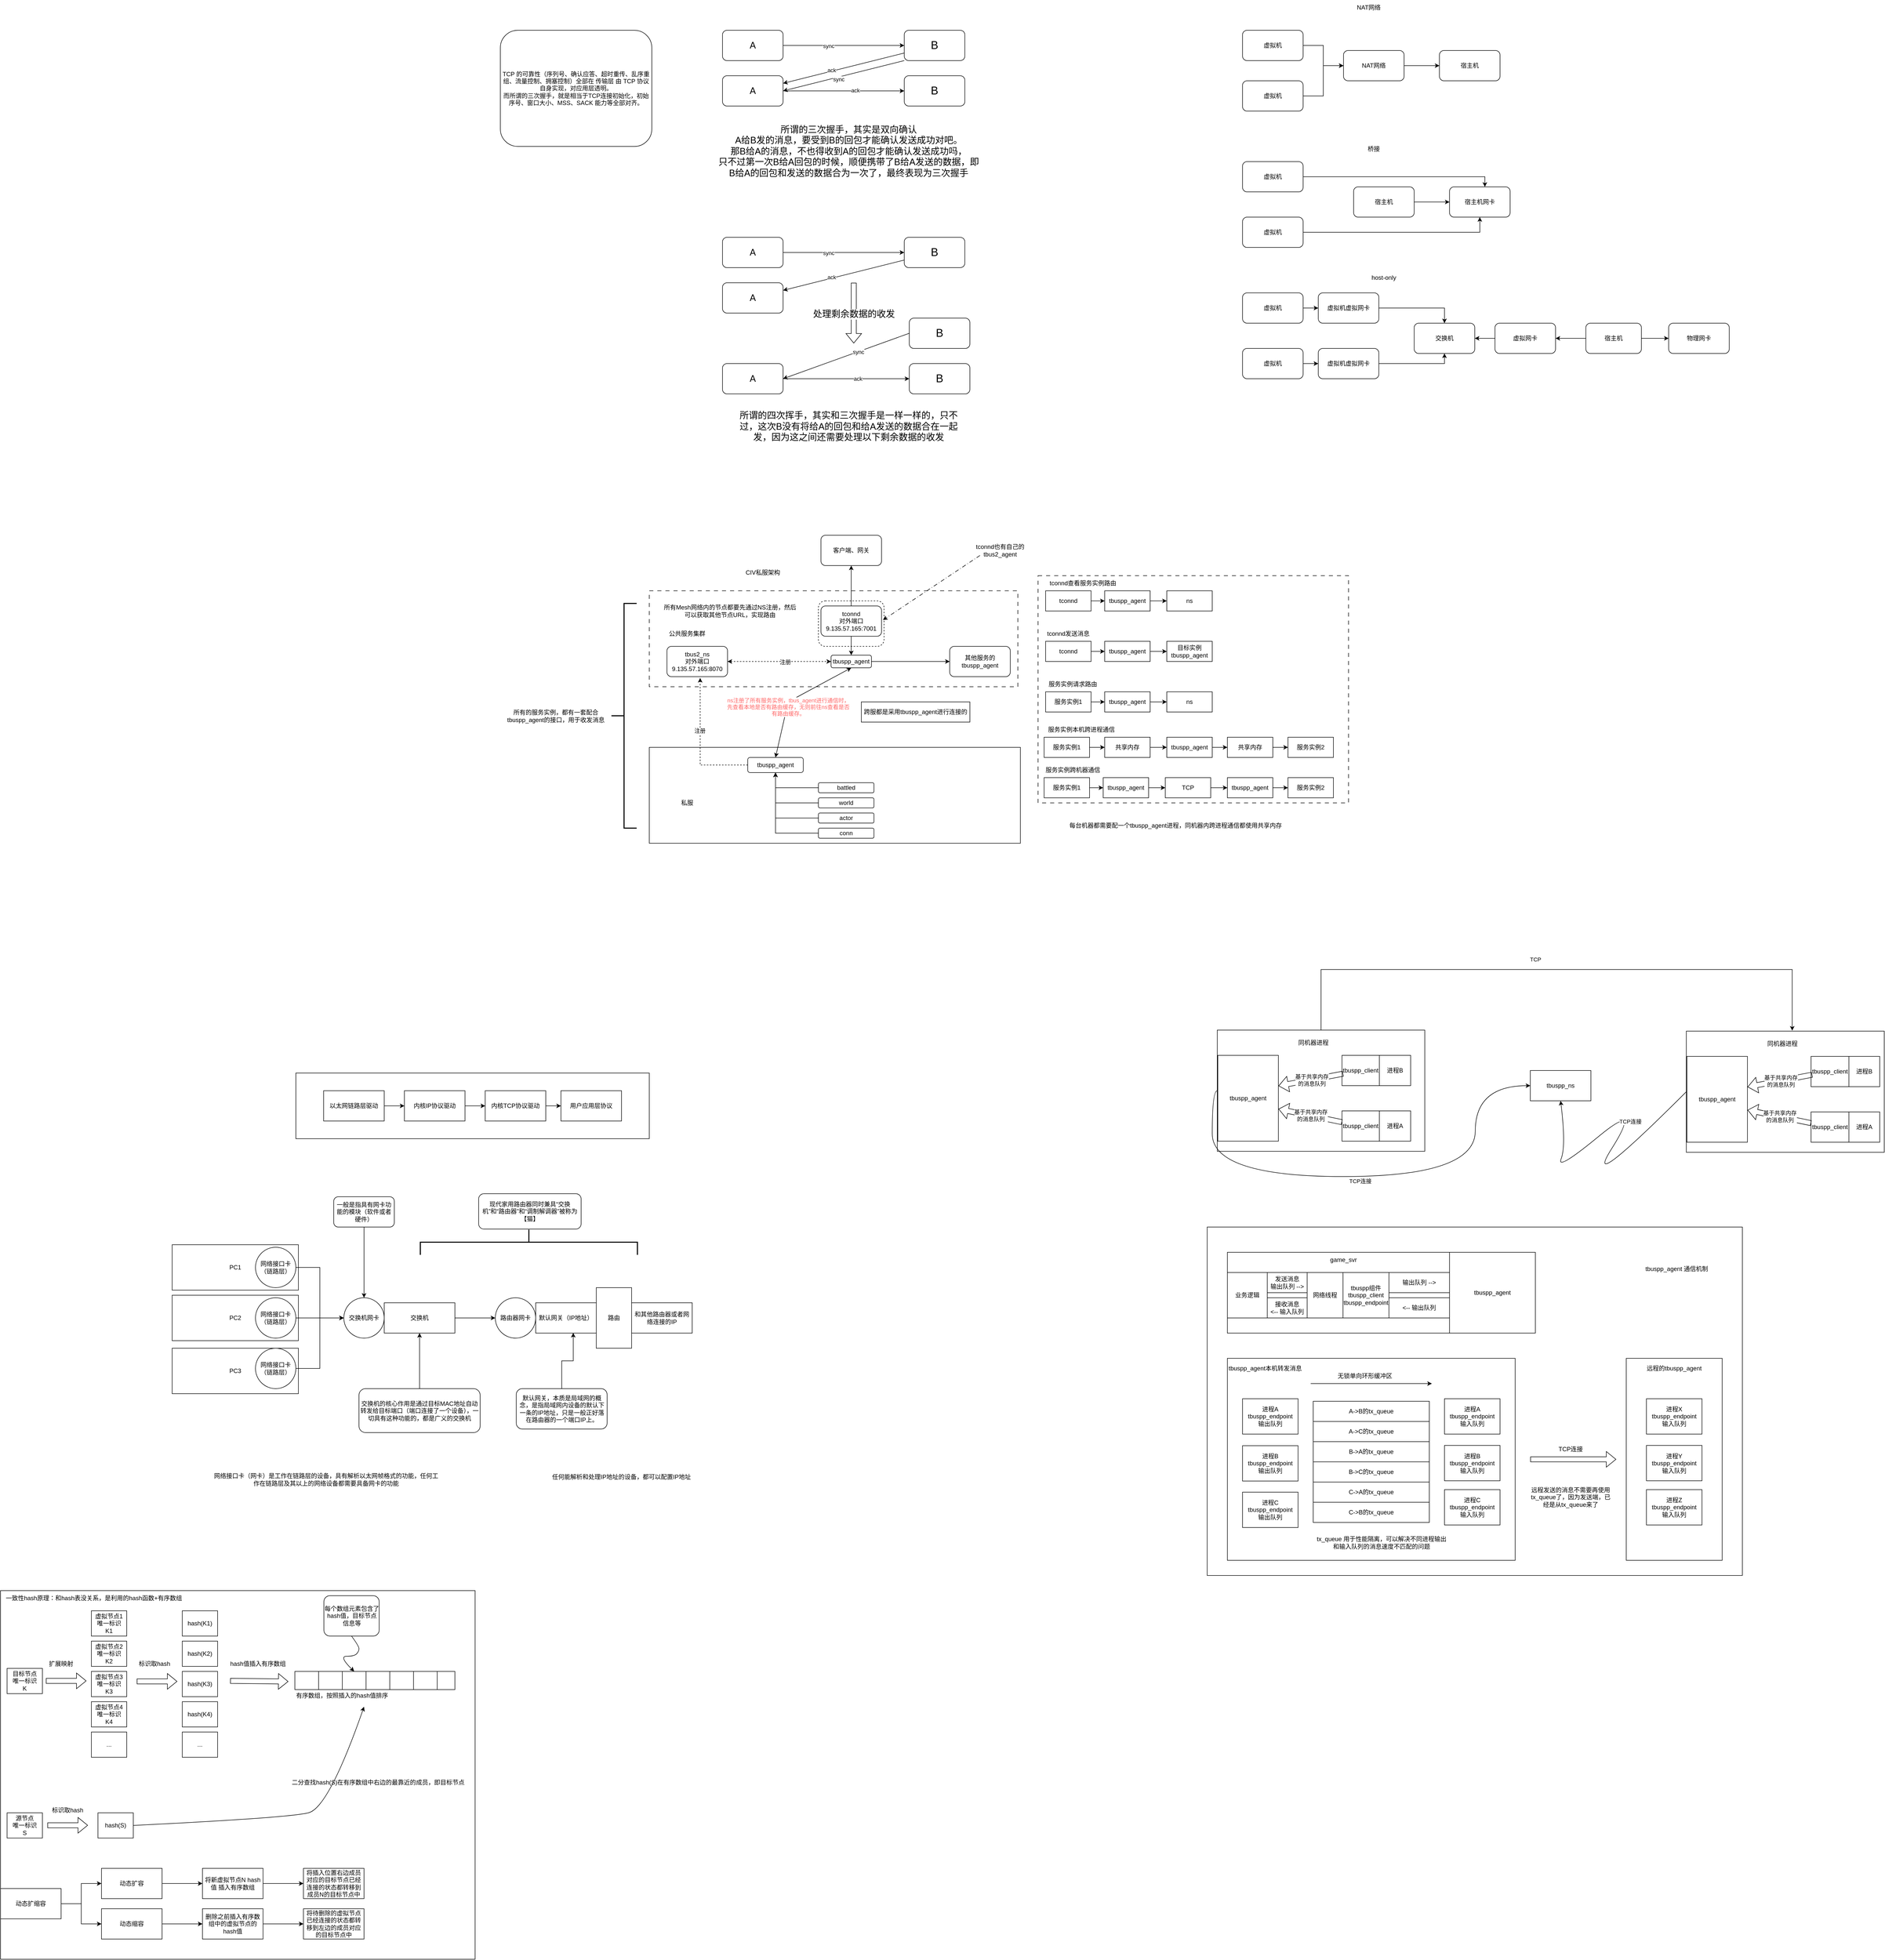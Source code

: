 <mxfile version="28.2.5">
  <diagram name="第 1 页" id="yRRZaPeO-JIJeqCieerl">
    <mxGraphModel dx="3874" dy="1100" grid="1" gridSize="10" guides="1" tooltips="1" connect="1" arrows="1" fold="1" page="1" pageScale="1" pageWidth="827" pageHeight="1169" math="0" shadow="0">
      <root>
        <mxCell id="0" />
        <mxCell id="1" parent="0" />
        <mxCell id="FPOfLXPbV75VCjuFyTgK-1" value="&lt;font style=&quot;font-size: 18px;&quot;&gt;A&lt;/font&gt;" style="rounded=1;whiteSpace=wrap;html=1;" parent="1" vertex="1">
          <mxGeometry x="70" y="110" width="120" height="60" as="geometry" />
        </mxCell>
        <mxCell id="FPOfLXPbV75VCjuFyTgK-2" value="&lt;font style=&quot;font-size: 22px;&quot;&gt;B&lt;/font&gt;" style="rounded=1;whiteSpace=wrap;html=1;" parent="1" vertex="1">
          <mxGeometry x="430" y="110" width="120" height="60" as="geometry" />
        </mxCell>
        <mxCell id="FPOfLXPbV75VCjuFyTgK-3" value="" style="endArrow=classic;html=1;rounded=0;exitX=1;exitY=0.5;exitDx=0;exitDy=0;entryX=0;entryY=0.5;entryDx=0;entryDy=0;" parent="1" source="FPOfLXPbV75VCjuFyTgK-1" target="FPOfLXPbV75VCjuFyTgK-2" edge="1">
          <mxGeometry width="50" height="50" relative="1" as="geometry">
            <mxPoint x="220" y="130" as="sourcePoint" />
            <mxPoint x="400" y="130" as="targetPoint" />
          </mxGeometry>
        </mxCell>
        <mxCell id="FPOfLXPbV75VCjuFyTgK-15" value="sync" style="edgeLabel;html=1;align=center;verticalAlign=middle;resizable=0;points=[];" parent="FPOfLXPbV75VCjuFyTgK-3" vertex="1" connectable="0">
          <mxGeometry x="-0.252" y="-1" relative="1" as="geometry">
            <mxPoint as="offset" />
          </mxGeometry>
        </mxCell>
        <mxCell id="FPOfLXPbV75VCjuFyTgK-6" value="&lt;font style=&quot;font-size: 18px;&quot;&gt;A&lt;/font&gt;" style="rounded=1;whiteSpace=wrap;html=1;" parent="1" vertex="1">
          <mxGeometry x="70" y="200" width="120" height="60" as="geometry" />
        </mxCell>
        <mxCell id="FPOfLXPbV75VCjuFyTgK-8" value="&lt;font style=&quot;font-size: 22px;&quot;&gt;B&lt;/font&gt;" style="rounded=1;whiteSpace=wrap;html=1;" parent="1" vertex="1">
          <mxGeometry x="430" y="200" width="120" height="60" as="geometry" />
        </mxCell>
        <mxCell id="FPOfLXPbV75VCjuFyTgK-11" value="" style="endArrow=classic;html=1;rounded=0;exitX=0;exitY=0.75;exitDx=0;exitDy=0;entryX=1;entryY=0.25;entryDx=0;entryDy=0;" parent="1" source="FPOfLXPbV75VCjuFyTgK-2" target="FPOfLXPbV75VCjuFyTgK-6" edge="1">
          <mxGeometry width="50" height="50" relative="1" as="geometry">
            <mxPoint x="400" y="130" as="sourcePoint" />
            <mxPoint x="220" y="200" as="targetPoint" />
          </mxGeometry>
        </mxCell>
        <mxCell id="FPOfLXPbV75VCjuFyTgK-16" value="ack" style="edgeLabel;html=1;align=center;verticalAlign=middle;resizable=0;points=[];" parent="FPOfLXPbV75VCjuFyTgK-11" vertex="1" connectable="0">
          <mxGeometry x="0.199" y="-2" relative="1" as="geometry">
            <mxPoint as="offset" />
          </mxGeometry>
        </mxCell>
        <mxCell id="FPOfLXPbV75VCjuFyTgK-12" value="" style="endArrow=classic;html=1;rounded=0;" parent="1" source="FPOfLXPbV75VCjuFyTgK-6" target="FPOfLXPbV75VCjuFyTgK-8" edge="1">
          <mxGeometry width="50" height="50" relative="1" as="geometry">
            <mxPoint x="220" y="230" as="sourcePoint" />
            <mxPoint x="400" y="230" as="targetPoint" />
          </mxGeometry>
        </mxCell>
        <mxCell id="FPOfLXPbV75VCjuFyTgK-18" value="ack" style="edgeLabel;html=1;align=center;verticalAlign=middle;resizable=0;points=[];" parent="FPOfLXPbV75VCjuFyTgK-12" vertex="1" connectable="0">
          <mxGeometry x="0.193" y="1" relative="1" as="geometry">
            <mxPoint as="offset" />
          </mxGeometry>
        </mxCell>
        <mxCell id="FPOfLXPbV75VCjuFyTgK-13" value="" style="endArrow=classic;html=1;rounded=0;entryX=1;entryY=0.5;entryDx=0;entryDy=0;exitX=0;exitY=1;exitDx=0;exitDy=0;" parent="1" source="FPOfLXPbV75VCjuFyTgK-2" target="FPOfLXPbV75VCjuFyTgK-6" edge="1">
          <mxGeometry width="50" height="50" relative="1" as="geometry">
            <mxPoint x="400" y="160" as="sourcePoint" />
            <mxPoint x="220" y="230" as="targetPoint" />
          </mxGeometry>
        </mxCell>
        <mxCell id="FPOfLXPbV75VCjuFyTgK-17" value="sync" style="edgeLabel;html=1;align=center;verticalAlign=middle;resizable=0;points=[];" parent="FPOfLXPbV75VCjuFyTgK-13" vertex="1" connectable="0">
          <mxGeometry x="0.091" y="4" relative="1" as="geometry">
            <mxPoint as="offset" />
          </mxGeometry>
        </mxCell>
        <mxCell id="FPOfLXPbV75VCjuFyTgK-14" value="&lt;font style=&quot;font-size: 18px;&quot;&gt;所谓的三次握手，其实是双向确认&lt;/font&gt;&lt;div&gt;&lt;font style=&quot;font-size: 18px;&quot;&gt;A给B发的消息，要受到B的回包才能确认发送成功对吧。&lt;/font&gt;&lt;/div&gt;&lt;div&gt;&lt;font style=&quot;font-size: 18px;&quot;&gt;那B给A的消息，不也得收到A的回包才能确认发送成功吗，&lt;/font&gt;&lt;/div&gt;&lt;div&gt;&lt;font style=&quot;font-size: 18px;&quot;&gt;只不过第一次B给A回包的时候，顺便携带了B给A发送的数据，即B给A的回包和发送的数据合为一次了，最终表现为三次握手&lt;/font&gt;&lt;/div&gt;" style="text;html=1;align=center;verticalAlign=middle;whiteSpace=wrap;rounded=0;" parent="1" vertex="1">
          <mxGeometry x="60" y="270" width="520" height="160" as="geometry" />
        </mxCell>
        <mxCell id="FPOfLXPbV75VCjuFyTgK-19" value="&lt;font style=&quot;font-size: 18px;&quot;&gt;A&lt;/font&gt;" style="rounded=1;whiteSpace=wrap;html=1;" parent="1" vertex="1">
          <mxGeometry x="70" y="520" width="120" height="60" as="geometry" />
        </mxCell>
        <mxCell id="FPOfLXPbV75VCjuFyTgK-20" value="&lt;font style=&quot;font-size: 22px;&quot;&gt;B&lt;/font&gt;" style="rounded=1;whiteSpace=wrap;html=1;" parent="1" vertex="1">
          <mxGeometry x="430" y="520" width="120" height="60" as="geometry" />
        </mxCell>
        <mxCell id="FPOfLXPbV75VCjuFyTgK-21" value="" style="endArrow=classic;html=1;rounded=0;exitX=1;exitY=0.5;exitDx=0;exitDy=0;entryX=0;entryY=0.5;entryDx=0;entryDy=0;" parent="1" source="FPOfLXPbV75VCjuFyTgK-19" target="FPOfLXPbV75VCjuFyTgK-20" edge="1">
          <mxGeometry width="50" height="50" relative="1" as="geometry">
            <mxPoint x="220" y="540" as="sourcePoint" />
            <mxPoint x="400" y="540" as="targetPoint" />
          </mxGeometry>
        </mxCell>
        <mxCell id="FPOfLXPbV75VCjuFyTgK-22" value="sync" style="edgeLabel;html=1;align=center;verticalAlign=middle;resizable=0;points=[];" parent="FPOfLXPbV75VCjuFyTgK-21" vertex="1" connectable="0">
          <mxGeometry x="-0.252" y="-1" relative="1" as="geometry">
            <mxPoint as="offset" />
          </mxGeometry>
        </mxCell>
        <mxCell id="FPOfLXPbV75VCjuFyTgK-23" value="&lt;font style=&quot;font-size: 18px;&quot;&gt;A&lt;/font&gt;" style="rounded=1;whiteSpace=wrap;html=1;" parent="1" vertex="1">
          <mxGeometry x="70" y="610" width="120" height="60" as="geometry" />
        </mxCell>
        <mxCell id="FPOfLXPbV75VCjuFyTgK-25" value="" style="endArrow=classic;html=1;rounded=0;exitX=0;exitY=0.75;exitDx=0;exitDy=0;entryX=1;entryY=0.25;entryDx=0;entryDy=0;" parent="1" source="FPOfLXPbV75VCjuFyTgK-20" target="FPOfLXPbV75VCjuFyTgK-23" edge="1">
          <mxGeometry width="50" height="50" relative="1" as="geometry">
            <mxPoint x="400" y="540" as="sourcePoint" />
            <mxPoint x="220" y="610" as="targetPoint" />
          </mxGeometry>
        </mxCell>
        <mxCell id="FPOfLXPbV75VCjuFyTgK-26" value="ack" style="edgeLabel;html=1;align=center;verticalAlign=middle;resizable=0;points=[];" parent="FPOfLXPbV75VCjuFyTgK-25" vertex="1" connectable="0">
          <mxGeometry x="0.199" y="-2" relative="1" as="geometry">
            <mxPoint as="offset" />
          </mxGeometry>
        </mxCell>
        <mxCell id="FPOfLXPbV75VCjuFyTgK-31" value="&lt;font style=&quot;font-size: 18px;&quot;&gt;A&lt;/font&gt;" style="rounded=1;whiteSpace=wrap;html=1;" parent="1" vertex="1">
          <mxGeometry x="70" y="770" width="120" height="60" as="geometry" />
        </mxCell>
        <mxCell id="FPOfLXPbV75VCjuFyTgK-32" value="&lt;font style=&quot;font-size: 22px;&quot;&gt;B&lt;/font&gt;" style="rounded=1;whiteSpace=wrap;html=1;" parent="1" vertex="1">
          <mxGeometry x="440" y="680" width="120" height="60" as="geometry" />
        </mxCell>
        <mxCell id="FPOfLXPbV75VCjuFyTgK-37" value="&lt;font style=&quot;font-size: 22px;&quot;&gt;B&lt;/font&gt;" style="rounded=1;whiteSpace=wrap;html=1;" parent="1" vertex="1">
          <mxGeometry x="440" y="770" width="120" height="60" as="geometry" />
        </mxCell>
        <mxCell id="FPOfLXPbV75VCjuFyTgK-38" value="" style="endArrow=classic;html=1;rounded=0;entryX=1;entryY=0.5;entryDx=0;entryDy=0;exitX=0;exitY=0.5;exitDx=0;exitDy=0;" parent="1" source="FPOfLXPbV75VCjuFyTgK-32" target="FPOfLXPbV75VCjuFyTgK-31" edge="1">
          <mxGeometry width="50" height="50" relative="1" as="geometry">
            <mxPoint x="330" y="790" as="sourcePoint" />
            <mxPoint x="380" y="740" as="targetPoint" />
          </mxGeometry>
        </mxCell>
        <mxCell id="FPOfLXPbV75VCjuFyTgK-40" value="sync" style="edgeLabel;html=1;align=center;verticalAlign=middle;resizable=0;points=[];" parent="FPOfLXPbV75VCjuFyTgK-38" vertex="1" connectable="0">
          <mxGeometry x="-0.187" relative="1" as="geometry">
            <mxPoint as="offset" />
          </mxGeometry>
        </mxCell>
        <mxCell id="FPOfLXPbV75VCjuFyTgK-39" value="" style="endArrow=classic;html=1;rounded=0;entryX=0;entryY=0.5;entryDx=0;entryDy=0;exitX=1;exitY=0.5;exitDx=0;exitDy=0;" parent="1" source="FPOfLXPbV75VCjuFyTgK-31" target="FPOfLXPbV75VCjuFyTgK-37" edge="1">
          <mxGeometry width="50" height="50" relative="1" as="geometry">
            <mxPoint x="240" y="850" as="sourcePoint" />
            <mxPoint x="290" y="800" as="targetPoint" />
          </mxGeometry>
        </mxCell>
        <mxCell id="FPOfLXPbV75VCjuFyTgK-41" value="ack" style="edgeLabel;html=1;align=center;verticalAlign=middle;resizable=0;points=[];" parent="FPOfLXPbV75VCjuFyTgK-39" vertex="1" connectable="0">
          <mxGeometry x="0.179" relative="1" as="geometry">
            <mxPoint as="offset" />
          </mxGeometry>
        </mxCell>
        <mxCell id="FPOfLXPbV75VCjuFyTgK-42" value="" style="shape=flexArrow;endArrow=classic;html=1;rounded=0;" parent="1" edge="1">
          <mxGeometry width="50" height="50" relative="1" as="geometry">
            <mxPoint x="330" y="610" as="sourcePoint" />
            <mxPoint x="330" y="730" as="targetPoint" />
          </mxGeometry>
        </mxCell>
        <mxCell id="FPOfLXPbV75VCjuFyTgK-43" value="&lt;font style=&quot;font-size: 18px;&quot;&gt;处理剩余数据的收发&lt;/font&gt;" style="edgeLabel;html=1;align=center;verticalAlign=middle;resizable=0;points=[];" parent="FPOfLXPbV75VCjuFyTgK-42" vertex="1" connectable="0">
          <mxGeometry x="0.022" y="-3" relative="1" as="geometry">
            <mxPoint x="3" as="offset" />
          </mxGeometry>
        </mxCell>
        <mxCell id="FPOfLXPbV75VCjuFyTgK-44" value="&lt;font style=&quot;font-size: 18px;&quot;&gt;所谓的四次挥手，其实和三次握手是一样一样的，只不过，这次B没有将给A的回包和给A发送的数据合在一起发，因为这之间还需要处理以下剩余数据的收发&lt;/font&gt;" style="text;html=1;align=center;verticalAlign=middle;whiteSpace=wrap;rounded=0;" parent="1" vertex="1">
          <mxGeometry x="90" y="840" width="460" height="110" as="geometry" />
        </mxCell>
        <mxCell id="9tL88ekn2JAb7yBZG4Q8-7" style="edgeStyle=orthogonalEdgeStyle;rounded=0;orthogonalLoop=1;jettySize=auto;html=1;" parent="1" source="9tL88ekn2JAb7yBZG4Q8-1" target="9tL88ekn2JAb7yBZG4Q8-3" edge="1">
          <mxGeometry relative="1" as="geometry" />
        </mxCell>
        <mxCell id="9tL88ekn2JAb7yBZG4Q8-1" value="NAT网络" style="rounded=1;whiteSpace=wrap;html=1;" parent="1" vertex="1">
          <mxGeometry x="1300" y="150" width="120" height="60" as="geometry" />
        </mxCell>
        <mxCell id="9tL88ekn2JAb7yBZG4Q8-5" style="edgeStyle=orthogonalEdgeStyle;rounded=0;orthogonalLoop=1;jettySize=auto;html=1;exitX=1;exitY=0.5;exitDx=0;exitDy=0;entryX=0;entryY=0.5;entryDx=0;entryDy=0;" parent="1" source="9tL88ekn2JAb7yBZG4Q8-2" target="9tL88ekn2JAb7yBZG4Q8-1" edge="1">
          <mxGeometry relative="1" as="geometry" />
        </mxCell>
        <mxCell id="9tL88ekn2JAb7yBZG4Q8-2" value="虚拟机" style="rounded=1;whiteSpace=wrap;html=1;" parent="1" vertex="1">
          <mxGeometry x="1100" y="110" width="120" height="60" as="geometry" />
        </mxCell>
        <mxCell id="9tL88ekn2JAb7yBZG4Q8-3" value="宿主机" style="rounded=1;whiteSpace=wrap;html=1;" parent="1" vertex="1">
          <mxGeometry x="1490" y="150" width="120" height="60" as="geometry" />
        </mxCell>
        <mxCell id="9tL88ekn2JAb7yBZG4Q8-6" style="edgeStyle=orthogonalEdgeStyle;rounded=0;orthogonalLoop=1;jettySize=auto;html=1;" parent="1" source="9tL88ekn2JAb7yBZG4Q8-4" target="9tL88ekn2JAb7yBZG4Q8-1" edge="1">
          <mxGeometry relative="1" as="geometry" />
        </mxCell>
        <mxCell id="9tL88ekn2JAb7yBZG4Q8-4" value="虚拟机" style="rounded=1;whiteSpace=wrap;html=1;" parent="1" vertex="1">
          <mxGeometry x="1100" y="210" width="120" height="60" as="geometry" />
        </mxCell>
        <mxCell id="9tL88ekn2JAb7yBZG4Q8-8" value="虚拟机" style="rounded=1;whiteSpace=wrap;html=1;" parent="1" vertex="1">
          <mxGeometry x="1100" y="370" width="120" height="60" as="geometry" />
        </mxCell>
        <mxCell id="9tL88ekn2JAb7yBZG4Q8-14" style="edgeStyle=orthogonalEdgeStyle;rounded=0;orthogonalLoop=1;jettySize=auto;html=1;exitX=1;exitY=0.5;exitDx=0;exitDy=0;entryX=0.5;entryY=1;entryDx=0;entryDy=0;" parent="1" source="9tL88ekn2JAb7yBZG4Q8-9" target="9tL88ekn2JAb7yBZG4Q8-11" edge="1">
          <mxGeometry relative="1" as="geometry" />
        </mxCell>
        <mxCell id="9tL88ekn2JAb7yBZG4Q8-9" value="虚拟机" style="rounded=1;whiteSpace=wrap;html=1;" parent="1" vertex="1">
          <mxGeometry x="1100" y="480" width="120" height="60" as="geometry" />
        </mxCell>
        <mxCell id="9tL88ekn2JAb7yBZG4Q8-13" style="edgeStyle=orthogonalEdgeStyle;rounded=0;orthogonalLoop=1;jettySize=auto;html=1;exitX=1;exitY=0.5;exitDx=0;exitDy=0;entryX=0;entryY=0.5;entryDx=0;entryDy=0;" parent="1" source="9tL88ekn2JAb7yBZG4Q8-10" target="9tL88ekn2JAb7yBZG4Q8-11" edge="1">
          <mxGeometry relative="1" as="geometry" />
        </mxCell>
        <mxCell id="9tL88ekn2JAb7yBZG4Q8-10" value="宿主机" style="rounded=1;whiteSpace=wrap;html=1;" parent="1" vertex="1">
          <mxGeometry x="1320" y="420" width="120" height="60" as="geometry" />
        </mxCell>
        <mxCell id="9tL88ekn2JAb7yBZG4Q8-11" value="宿主机网卡" style="rounded=1;whiteSpace=wrap;html=1;" parent="1" vertex="1">
          <mxGeometry x="1510" y="420" width="120" height="60" as="geometry" />
        </mxCell>
        <mxCell id="9tL88ekn2JAb7yBZG4Q8-12" style="edgeStyle=orthogonalEdgeStyle;rounded=0;orthogonalLoop=1;jettySize=auto;html=1;exitX=1;exitY=0.5;exitDx=0;exitDy=0;entryX=0.583;entryY=0;entryDx=0;entryDy=0;entryPerimeter=0;" parent="1" source="9tL88ekn2JAb7yBZG4Q8-8" target="9tL88ekn2JAb7yBZG4Q8-11" edge="1">
          <mxGeometry relative="1" as="geometry" />
        </mxCell>
        <mxCell id="9tL88ekn2JAb7yBZG4Q8-25" value="" style="edgeStyle=orthogonalEdgeStyle;rounded=0;orthogonalLoop=1;jettySize=auto;html=1;" parent="1" source="9tL88ekn2JAb7yBZG4Q8-15" target="9tL88ekn2JAb7yBZG4Q8-22" edge="1">
          <mxGeometry relative="1" as="geometry" />
        </mxCell>
        <mxCell id="9tL88ekn2JAb7yBZG4Q8-15" value="虚拟机" style="rounded=1;whiteSpace=wrap;html=1;" parent="1" vertex="1">
          <mxGeometry x="1100" y="630" width="120" height="60" as="geometry" />
        </mxCell>
        <mxCell id="9tL88ekn2JAb7yBZG4Q8-26" value="" style="edgeStyle=orthogonalEdgeStyle;rounded=0;orthogonalLoop=1;jettySize=auto;html=1;" parent="1" source="9tL88ekn2JAb7yBZG4Q8-16" target="9tL88ekn2JAb7yBZG4Q8-24" edge="1">
          <mxGeometry relative="1" as="geometry" />
        </mxCell>
        <mxCell id="9tL88ekn2JAb7yBZG4Q8-16" value="虚拟机" style="rounded=1;whiteSpace=wrap;html=1;" parent="1" vertex="1">
          <mxGeometry x="1100" y="740" width="120" height="60" as="geometry" />
        </mxCell>
        <mxCell id="9tL88ekn2JAb7yBZG4Q8-30" style="edgeStyle=orthogonalEdgeStyle;rounded=0;orthogonalLoop=1;jettySize=auto;html=1;" parent="1" source="9tL88ekn2JAb7yBZG4Q8-17" target="9tL88ekn2JAb7yBZG4Q8-27" edge="1">
          <mxGeometry relative="1" as="geometry" />
        </mxCell>
        <mxCell id="9tL88ekn2JAb7yBZG4Q8-17" value="虚拟网卡" style="rounded=1;whiteSpace=wrap;html=1;" parent="1" vertex="1">
          <mxGeometry x="1600" y="690" width="120" height="60" as="geometry" />
        </mxCell>
        <mxCell id="9tL88ekn2JAb7yBZG4Q8-20" style="edgeStyle=orthogonalEdgeStyle;rounded=0;orthogonalLoop=1;jettySize=auto;html=1;entryX=1;entryY=0.5;entryDx=0;entryDy=0;" parent="1" source="9tL88ekn2JAb7yBZG4Q8-18" target="9tL88ekn2JAb7yBZG4Q8-17" edge="1">
          <mxGeometry relative="1" as="geometry" />
        </mxCell>
        <mxCell id="9tL88ekn2JAb7yBZG4Q8-21" style="edgeStyle=orthogonalEdgeStyle;rounded=0;orthogonalLoop=1;jettySize=auto;html=1;entryX=0;entryY=0.5;entryDx=0;entryDy=0;" parent="1" source="9tL88ekn2JAb7yBZG4Q8-18" target="9tL88ekn2JAb7yBZG4Q8-19" edge="1">
          <mxGeometry relative="1" as="geometry" />
        </mxCell>
        <mxCell id="9tL88ekn2JAb7yBZG4Q8-18" value="宿主机" style="rounded=1;whiteSpace=wrap;html=1;" parent="1" vertex="1">
          <mxGeometry x="1780" y="690" width="110" height="60" as="geometry" />
        </mxCell>
        <mxCell id="9tL88ekn2JAb7yBZG4Q8-19" value="物理网卡" style="rounded=1;whiteSpace=wrap;html=1;" parent="1" vertex="1">
          <mxGeometry x="1944" y="690" width="120" height="60" as="geometry" />
        </mxCell>
        <mxCell id="9tL88ekn2JAb7yBZG4Q8-28" style="edgeStyle=orthogonalEdgeStyle;rounded=0;orthogonalLoop=1;jettySize=auto;html=1;entryX=0.5;entryY=0;entryDx=0;entryDy=0;" parent="1" source="9tL88ekn2JAb7yBZG4Q8-22" target="9tL88ekn2JAb7yBZG4Q8-27" edge="1">
          <mxGeometry relative="1" as="geometry" />
        </mxCell>
        <mxCell id="9tL88ekn2JAb7yBZG4Q8-22" value="虚拟机虚拟网卡" style="rounded=1;whiteSpace=wrap;html=1;" parent="1" vertex="1">
          <mxGeometry x="1250" y="630" width="120" height="60" as="geometry" />
        </mxCell>
        <mxCell id="9tL88ekn2JAb7yBZG4Q8-29" style="edgeStyle=orthogonalEdgeStyle;rounded=0;orthogonalLoop=1;jettySize=auto;html=1;entryX=0.5;entryY=1;entryDx=0;entryDy=0;" parent="1" source="9tL88ekn2JAb7yBZG4Q8-24" target="9tL88ekn2JAb7yBZG4Q8-27" edge="1">
          <mxGeometry relative="1" as="geometry" />
        </mxCell>
        <mxCell id="9tL88ekn2JAb7yBZG4Q8-24" value="虚拟机虚拟网卡" style="rounded=1;whiteSpace=wrap;html=1;" parent="1" vertex="1">
          <mxGeometry x="1250" y="740" width="120" height="60" as="geometry" />
        </mxCell>
        <mxCell id="9tL88ekn2JAb7yBZG4Q8-27" value="交换机" style="rounded=1;whiteSpace=wrap;html=1;" parent="1" vertex="1">
          <mxGeometry x="1440" y="690" width="120" height="60" as="geometry" />
        </mxCell>
        <mxCell id="9tL88ekn2JAb7yBZG4Q8-31" value="NAT网络" style="text;html=1;align=center;verticalAlign=middle;whiteSpace=wrap;rounded=0;" parent="1" vertex="1">
          <mxGeometry x="1320" y="50" width="60" height="30" as="geometry" />
        </mxCell>
        <mxCell id="9tL88ekn2JAb7yBZG4Q8-32" value="桥接" style="text;html=1;align=center;verticalAlign=middle;whiteSpace=wrap;rounded=0;" parent="1" vertex="1">
          <mxGeometry x="1330" y="330" width="60" height="30" as="geometry" />
        </mxCell>
        <mxCell id="9tL88ekn2JAb7yBZG4Q8-33" value="host-only" style="text;html=1;align=center;verticalAlign=middle;whiteSpace=wrap;rounded=0;" parent="1" vertex="1">
          <mxGeometry x="1350" y="585" width="60" height="30" as="geometry" />
        </mxCell>
        <mxCell id="Tl0Qnuqx1QPe_ZK7dKHq-1" value="CIV私服架构" style="text;html=1;align=center;verticalAlign=middle;whiteSpace=wrap;rounded=0;" parent="1" vertex="1">
          <mxGeometry x="110" y="1169" width="80" height="30" as="geometry" />
        </mxCell>
        <mxCell id="Tl0Qnuqx1QPe_ZK7dKHq-23" style="edgeStyle=orthogonalEdgeStyle;rounded=0;orthogonalLoop=1;jettySize=auto;html=1;entryX=0.5;entryY=0;entryDx=0;entryDy=0;" parent="1" source="Tl0Qnuqx1QPe_ZK7dKHq-2" target="Tl0Qnuqx1QPe_ZK7dKHq-17" edge="1">
          <mxGeometry relative="1" as="geometry" />
        </mxCell>
        <mxCell id="Tl0Qnuqx1QPe_ZK7dKHq-38" value="" style="edgeStyle=orthogonalEdgeStyle;rounded=0;orthogonalLoop=1;jettySize=auto;html=1;" parent="1" source="Tl0Qnuqx1QPe_ZK7dKHq-2" target="Tl0Qnuqx1QPe_ZK7dKHq-37" edge="1">
          <mxGeometry relative="1" as="geometry" />
        </mxCell>
        <mxCell id="Tl0Qnuqx1QPe_ZK7dKHq-2" value="tconnd&lt;div&gt;对外端口&lt;/div&gt;&lt;div&gt;9.135.57.165:7001&lt;/div&gt;" style="rounded=1;whiteSpace=wrap;html=1;" parent="1" vertex="1">
          <mxGeometry x="265" y="1250" width="120" height="60" as="geometry" />
        </mxCell>
        <mxCell id="Tl0Qnuqx1QPe_ZK7dKHq-3" value="" style="rounded=0;whiteSpace=wrap;html=1;fillColor=none;dashed=1;dashPattern=8 8;" parent="1" vertex="1">
          <mxGeometry x="-75" y="1220" width="730" height="190" as="geometry" />
        </mxCell>
        <mxCell id="Tl0Qnuqx1QPe_ZK7dKHq-4" value="tbus2_ns&lt;div&gt;对外端口9.135.57.165:8070&lt;/div&gt;" style="rounded=1;whiteSpace=wrap;html=1;" parent="1" vertex="1">
          <mxGeometry x="-40" y="1330" width="120" height="60" as="geometry" />
        </mxCell>
        <mxCell id="Tl0Qnuqx1QPe_ZK7dKHq-5" value="tbuspp_agent" style="rounded=1;whiteSpace=wrap;html=1;" parent="1" vertex="1">
          <mxGeometry x="120" y="1550" width="110" height="30" as="geometry" />
        </mxCell>
        <mxCell id="Tl0Qnuqx1QPe_ZK7dKHq-12" style="edgeStyle=orthogonalEdgeStyle;rounded=0;orthogonalLoop=1;jettySize=auto;html=1;entryX=0.5;entryY=1;entryDx=0;entryDy=0;" parent="1" source="Tl0Qnuqx1QPe_ZK7dKHq-9" target="Tl0Qnuqx1QPe_ZK7dKHq-5" edge="1">
          <mxGeometry relative="1" as="geometry" />
        </mxCell>
        <mxCell id="Tl0Qnuqx1QPe_ZK7dKHq-9" value="actor" style="rounded=1;whiteSpace=wrap;html=1;" parent="1" vertex="1">
          <mxGeometry x="260" y="1660" width="110" height="20" as="geometry" />
        </mxCell>
        <mxCell id="Tl0Qnuqx1QPe_ZK7dKHq-30" style="edgeStyle=orthogonalEdgeStyle;rounded=0;orthogonalLoop=1;jettySize=auto;html=1;entryX=0.5;entryY=1;entryDx=0;entryDy=0;" parent="1" source="Tl0Qnuqx1QPe_ZK7dKHq-10" target="Tl0Qnuqx1QPe_ZK7dKHq-5" edge="1">
          <mxGeometry relative="1" as="geometry" />
        </mxCell>
        <mxCell id="Tl0Qnuqx1QPe_ZK7dKHq-10" value="conn" style="rounded=1;whiteSpace=wrap;html=1;" parent="1" vertex="1">
          <mxGeometry x="260" y="1690" width="110" height="20" as="geometry" />
        </mxCell>
        <mxCell id="Tl0Qnuqx1QPe_ZK7dKHq-14" style="edgeStyle=orthogonalEdgeStyle;rounded=0;orthogonalLoop=1;jettySize=auto;html=1;entryX=0.5;entryY=1;entryDx=0;entryDy=0;" parent="1" source="Tl0Qnuqx1QPe_ZK7dKHq-13" target="Tl0Qnuqx1QPe_ZK7dKHq-5" edge="1">
          <mxGeometry relative="1" as="geometry" />
        </mxCell>
        <mxCell id="Tl0Qnuqx1QPe_ZK7dKHq-13" value="world" style="rounded=1;whiteSpace=wrap;html=1;" parent="1" vertex="1">
          <mxGeometry x="260" y="1630" width="110" height="20" as="geometry" />
        </mxCell>
        <mxCell id="Tl0Qnuqx1QPe_ZK7dKHq-16" style="edgeStyle=orthogonalEdgeStyle;rounded=0;orthogonalLoop=1;jettySize=auto;html=1;entryX=0.5;entryY=1;entryDx=0;entryDy=0;" parent="1" source="Tl0Qnuqx1QPe_ZK7dKHq-15" target="Tl0Qnuqx1QPe_ZK7dKHq-5" edge="1">
          <mxGeometry relative="1" as="geometry" />
        </mxCell>
        <mxCell id="Tl0Qnuqx1QPe_ZK7dKHq-15" value="battled" style="rounded=1;whiteSpace=wrap;html=1;" parent="1" vertex="1">
          <mxGeometry x="260" y="1600" width="110" height="20" as="geometry" />
        </mxCell>
        <mxCell id="Tl0Qnuqx1QPe_ZK7dKHq-41" value="" style="edgeStyle=orthogonalEdgeStyle;rounded=0;orthogonalLoop=1;jettySize=auto;html=1;" parent="1" source="Tl0Qnuqx1QPe_ZK7dKHq-17" target="Tl0Qnuqx1QPe_ZK7dKHq-40" edge="1">
          <mxGeometry relative="1" as="geometry" />
        </mxCell>
        <mxCell id="Tl0Qnuqx1QPe_ZK7dKHq-17" value="tbuspp_agent" style="rounded=1;whiteSpace=wrap;html=1;" parent="1" vertex="1">
          <mxGeometry x="285" y="1347.5" width="80" height="25" as="geometry" />
        </mxCell>
        <mxCell id="Tl0Qnuqx1QPe_ZK7dKHq-21" value="" style="endArrow=classic;startArrow=classic;html=1;rounded=0;entryX=0;entryY=0.5;entryDx=0;entryDy=0;exitX=1;exitY=0.5;exitDx=0;exitDy=0;dashed=1;" parent="1" source="Tl0Qnuqx1QPe_ZK7dKHq-4" target="Tl0Qnuqx1QPe_ZK7dKHq-17" edge="1">
          <mxGeometry width="50" height="50" relative="1" as="geometry">
            <mxPoint x="120" y="1420" as="sourcePoint" />
            <mxPoint x="170" y="1370" as="targetPoint" />
            <Array as="points" />
          </mxGeometry>
        </mxCell>
        <mxCell id="Tl0Qnuqx1QPe_ZK7dKHq-46" value="注册" style="edgeLabel;html=1;align=center;verticalAlign=middle;resizable=0;points=[];" parent="Tl0Qnuqx1QPe_ZK7dKHq-21" vertex="1" connectable="0">
          <mxGeometry x="0.111" y="-1" relative="1" as="geometry">
            <mxPoint as="offset" />
          </mxGeometry>
        </mxCell>
        <mxCell id="Tl0Qnuqx1QPe_ZK7dKHq-25" value="跨服都是采用tbuspp_agent进行连接的" style="rounded=0;whiteSpace=wrap;html=1;" parent="1" vertex="1">
          <mxGeometry x="345" y="1440" width="215" height="40" as="geometry" />
        </mxCell>
        <mxCell id="Tl0Qnuqx1QPe_ZK7dKHq-27" value="私服" style="text;html=1;align=center;verticalAlign=middle;whiteSpace=wrap;rounded=0;" parent="1" vertex="1">
          <mxGeometry x="-30" y="1625" width="60" height="30" as="geometry" />
        </mxCell>
        <mxCell id="Tl0Qnuqx1QPe_ZK7dKHq-28" value="公共服务集群" style="text;html=1;align=center;verticalAlign=middle;whiteSpace=wrap;rounded=0;" parent="1" vertex="1">
          <mxGeometry x="-40" y="1290" width="80" height="30" as="geometry" />
        </mxCell>
        <mxCell id="Tl0Qnuqx1QPe_ZK7dKHq-37" value="客户端、网关" style="whiteSpace=wrap;html=1;rounded=1;" parent="1" vertex="1">
          <mxGeometry x="265" y="1110" width="120" height="60" as="geometry" />
        </mxCell>
        <mxCell id="Tl0Qnuqx1QPe_ZK7dKHq-39" style="edgeStyle=orthogonalEdgeStyle;rounded=0;orthogonalLoop=1;jettySize=auto;html=1;entryX=0.548;entryY=1.044;entryDx=0;entryDy=0;entryPerimeter=0;dashed=1;" parent="1" source="Tl0Qnuqx1QPe_ZK7dKHq-5" target="Tl0Qnuqx1QPe_ZK7dKHq-4" edge="1">
          <mxGeometry relative="1" as="geometry" />
        </mxCell>
        <mxCell id="Tl0Qnuqx1QPe_ZK7dKHq-47" value="注册" style="edgeLabel;html=1;align=center;verticalAlign=middle;resizable=0;points=[];" parent="Tl0Qnuqx1QPe_ZK7dKHq-39" vertex="1" connectable="0">
          <mxGeometry x="0.219" y="1" relative="1" as="geometry">
            <mxPoint as="offset" />
          </mxGeometry>
        </mxCell>
        <mxCell id="Tl0Qnuqx1QPe_ZK7dKHq-40" value="其他服务的tbuspp_agent" style="whiteSpace=wrap;html=1;rounded=1;" parent="1" vertex="1">
          <mxGeometry x="520" y="1330" width="120" height="60" as="geometry" />
        </mxCell>
        <mxCell id="Tl0Qnuqx1QPe_ZK7dKHq-45" value="" style="rounded=0;whiteSpace=wrap;html=1;fillColor=none;" parent="1" vertex="1">
          <mxGeometry x="-75" y="1530" width="735" height="190" as="geometry" />
        </mxCell>
        <mxCell id="Tl0Qnuqx1QPe_ZK7dKHq-49" value="" style="endArrow=classic;startArrow=classic;html=1;rounded=0;entryX=0.5;entryY=1;entryDx=0;entryDy=0;exitX=0.5;exitY=0;exitDx=0;exitDy=0;" parent="1" source="Tl0Qnuqx1QPe_ZK7dKHq-5" target="Tl0Qnuqx1QPe_ZK7dKHq-17" edge="1">
          <mxGeometry width="50" height="50" relative="1" as="geometry">
            <mxPoint x="180" y="1500" as="sourcePoint" />
            <mxPoint x="240" y="1430" as="targetPoint" />
            <Array as="points">
              <mxPoint x="200" y="1440" />
            </Array>
          </mxGeometry>
        </mxCell>
        <mxCell id="Tl0Qnuqx1QPe_ZK7dKHq-50" value="&lt;font color=&quot;#ff6666&quot;&gt;ns注册了所有服务实例，tbus_agent进行通信时，&lt;br&gt;先查看本地是否有路由缓存，无则前往ns查看是否&lt;br&gt;有路由缓存。&lt;/font&gt;" style="edgeLabel;html=1;align=center;verticalAlign=middle;resizable=0;points=[];" parent="Tl0Qnuqx1QPe_ZK7dKHq-49" vertex="1" connectable="0">
          <mxGeometry x="0.125" y="2" relative="1" as="geometry">
            <mxPoint x="-26" y="26" as="offset" />
          </mxGeometry>
        </mxCell>
        <mxCell id="Tl0Qnuqx1QPe_ZK7dKHq-51" value="所有Mesh网络内的节点都要先通过NS注册，然后可以获取其他节点URL，实现路由" style="text;html=1;align=center;verticalAlign=middle;whiteSpace=wrap;rounded=0;" parent="1" vertex="1">
          <mxGeometry x="-50" y="1230" width="270" height="60" as="geometry" />
        </mxCell>
        <mxCell id="o_uqSXzjHK8yh5ZdAY-n-31" style="edgeStyle=orthogonalEdgeStyle;rounded=0;orthogonalLoop=1;jettySize=auto;html=1;entryX=0;entryY=0.5;entryDx=0;entryDy=0;" parent="1" source="o_uqSXzjHK8yh5ZdAY-n-3" target="o_uqSXzjHK8yh5ZdAY-n-28" edge="1">
          <mxGeometry relative="1" as="geometry" />
        </mxCell>
        <mxCell id="o_uqSXzjHK8yh5ZdAY-n-3" value="网络接口卡&lt;div&gt;（链路层）&lt;/div&gt;" style="ellipse;whiteSpace=wrap;html=1;aspect=fixed;" parent="1" vertex="1">
          <mxGeometry x="-855" y="2520" width="80" height="80" as="geometry" />
        </mxCell>
        <mxCell id="o_uqSXzjHK8yh5ZdAY-n-9" value="" style="edgeStyle=orthogonalEdgeStyle;rounded=0;orthogonalLoop=1;jettySize=auto;html=1;" parent="1" source="o_uqSXzjHK8yh5ZdAY-n-4" target="o_uqSXzjHK8yh5ZdAY-n-8" edge="1">
          <mxGeometry relative="1" as="geometry" />
        </mxCell>
        <mxCell id="o_uqSXzjHK8yh5ZdAY-n-4" value="内核IP协议驱动" style="rounded=0;whiteSpace=wrap;html=1;" parent="1" vertex="1">
          <mxGeometry x="-560" y="2210" width="120" height="60" as="geometry" />
        </mxCell>
        <mxCell id="o_uqSXzjHK8yh5ZdAY-n-11" value="" style="edgeStyle=orthogonalEdgeStyle;rounded=0;orthogonalLoop=1;jettySize=auto;html=1;" parent="1" source="o_uqSXzjHK8yh5ZdAY-n-8" target="o_uqSXzjHK8yh5ZdAY-n-10" edge="1">
          <mxGeometry relative="1" as="geometry" />
        </mxCell>
        <mxCell id="o_uqSXzjHK8yh5ZdAY-n-8" value="内核TCP协议驱动" style="rounded=0;whiteSpace=wrap;html=1;" parent="1" vertex="1">
          <mxGeometry x="-400" y="2210" width="120" height="60" as="geometry" />
        </mxCell>
        <mxCell id="o_uqSXzjHK8yh5ZdAY-n-10" value="用户应用层协议" style="rounded=0;whiteSpace=wrap;html=1;" parent="1" vertex="1">
          <mxGeometry x="-250" y="2210" width="120" height="60" as="geometry" />
        </mxCell>
        <mxCell id="o_uqSXzjHK8yh5ZdAY-n-13" value="" style="edgeStyle=orthogonalEdgeStyle;rounded=0;orthogonalLoop=1;jettySize=auto;html=1;" parent="1" source="o_uqSXzjHK8yh5ZdAY-n-12" target="o_uqSXzjHK8yh5ZdAY-n-4" edge="1">
          <mxGeometry relative="1" as="geometry" />
        </mxCell>
        <mxCell id="o_uqSXzjHK8yh5ZdAY-n-12" value="以太网链路层驱动" style="rounded=0;whiteSpace=wrap;html=1;" parent="1" vertex="1">
          <mxGeometry x="-720" y="2210" width="120" height="60" as="geometry" />
        </mxCell>
        <mxCell id="o_uqSXzjHK8yh5ZdAY-n-14" value="" style="rounded=0;whiteSpace=wrap;html=1;fillColor=none;" parent="1" vertex="1">
          <mxGeometry x="-775" y="2175" width="700" height="130" as="geometry" />
        </mxCell>
        <mxCell id="o_uqSXzjHK8yh5ZdAY-n-32" style="edgeStyle=orthogonalEdgeStyle;rounded=0;orthogonalLoop=1;jettySize=auto;html=1;" parent="1" source="o_uqSXzjHK8yh5ZdAY-n-16" edge="1">
          <mxGeometry relative="1" as="geometry">
            <mxPoint x="-680" y="2660" as="targetPoint" />
          </mxGeometry>
        </mxCell>
        <mxCell id="o_uqSXzjHK8yh5ZdAY-n-16" value="网络接口卡&lt;div&gt;（链路层）&lt;/div&gt;" style="ellipse;whiteSpace=wrap;html=1;aspect=fixed;" parent="1" vertex="1">
          <mxGeometry x="-855" y="2620" width="80" height="80" as="geometry" />
        </mxCell>
        <mxCell id="o_uqSXzjHK8yh5ZdAY-n-33" style="edgeStyle=orthogonalEdgeStyle;rounded=0;orthogonalLoop=1;jettySize=auto;html=1;entryX=0;entryY=0.5;entryDx=0;entryDy=0;" parent="1" source="o_uqSXzjHK8yh5ZdAY-n-17" target="o_uqSXzjHK8yh5ZdAY-n-28" edge="1">
          <mxGeometry relative="1" as="geometry" />
        </mxCell>
        <mxCell id="o_uqSXzjHK8yh5ZdAY-n-17" value="网络接口卡&lt;div&gt;（链路层）&lt;/div&gt;" style="ellipse;whiteSpace=wrap;html=1;aspect=fixed;" parent="1" vertex="1">
          <mxGeometry x="-855" y="2720" width="80" height="80" as="geometry" />
        </mxCell>
        <mxCell id="o_uqSXzjHK8yh5ZdAY-n-38" value="" style="edgeStyle=orthogonalEdgeStyle;rounded=0;orthogonalLoop=1;jettySize=auto;html=1;" parent="1" source="o_uqSXzjHK8yh5ZdAY-n-18" target="o_uqSXzjHK8yh5ZdAY-n-36" edge="1">
          <mxGeometry relative="1" as="geometry" />
        </mxCell>
        <mxCell id="o_uqSXzjHK8yh5ZdAY-n-18" value="交换机" style="rounded=0;whiteSpace=wrap;html=1;" parent="1" vertex="1">
          <mxGeometry x="-600" y="2630" width="140" height="60" as="geometry" />
        </mxCell>
        <mxCell id="o_uqSXzjHK8yh5ZdAY-n-39" value="" style="edgeStyle=orthogonalEdgeStyle;rounded=0;orthogonalLoop=1;jettySize=auto;html=1;" parent="1" source="o_uqSXzjHK8yh5ZdAY-n-23" target="o_uqSXzjHK8yh5ZdAY-n-18" edge="1">
          <mxGeometry relative="1" as="geometry" />
        </mxCell>
        <mxCell id="o_uqSXzjHK8yh5ZdAY-n-23" value="交换机的核心作用是通过目标MAC地址自动转发给目标端口（端口连接了一个设备），一切具有这种功能的，都是广义的交换机" style="rounded=1;whiteSpace=wrap;html=1;" parent="1" vertex="1">
          <mxGeometry x="-650" y="2800" width="240" height="87" as="geometry" />
        </mxCell>
        <mxCell id="o_uqSXzjHK8yh5ZdAY-n-24" value="默认网关（IP地址）" style="rounded=0;whiteSpace=wrap;html=1;" parent="1" vertex="1">
          <mxGeometry x="-300" y="2630" width="120" height="60" as="geometry" />
        </mxCell>
        <mxCell id="o_uqSXzjHK8yh5ZdAY-n-25" value="PC1" style="rounded=0;whiteSpace=wrap;html=1;fillColor=none;" parent="1" vertex="1">
          <mxGeometry x="-1020" y="2515" width="250" height="90" as="geometry" />
        </mxCell>
        <mxCell id="o_uqSXzjHK8yh5ZdAY-n-26" value="PC2" style="rounded=0;whiteSpace=wrap;html=1;fillColor=none;" parent="1" vertex="1">
          <mxGeometry x="-1020" y="2615" width="250" height="90" as="geometry" />
        </mxCell>
        <mxCell id="o_uqSXzjHK8yh5ZdAY-n-27" value="PC3" style="rounded=0;whiteSpace=wrap;html=1;fillColor=none;" parent="1" vertex="1">
          <mxGeometry x="-1020" y="2720" width="250" height="90" as="geometry" />
        </mxCell>
        <mxCell id="o_uqSXzjHK8yh5ZdAY-n-28" value="交换机网卡" style="ellipse;whiteSpace=wrap;html=1;aspect=fixed;" parent="1" vertex="1">
          <mxGeometry x="-680" y="2620" width="80" height="80" as="geometry" />
        </mxCell>
        <mxCell id="o_uqSXzjHK8yh5ZdAY-n-29" value="一般是指具有网卡功能的模块（软件或者硬件）" style="rounded=1;whiteSpace=wrap;html=1;" parent="1" vertex="1">
          <mxGeometry x="-700" y="2420" width="120" height="60" as="geometry" />
        </mxCell>
        <mxCell id="o_uqSXzjHK8yh5ZdAY-n-30" value="" style="endArrow=classic;html=1;rounded=0;entryX=0.5;entryY=0;entryDx=0;entryDy=0;exitX=0.5;exitY=1;exitDx=0;exitDy=0;" parent="1" source="o_uqSXzjHK8yh5ZdAY-n-29" target="o_uqSXzjHK8yh5ZdAY-n-28" edge="1">
          <mxGeometry width="50" height="50" relative="1" as="geometry">
            <mxPoint x="-670" y="2600" as="sourcePoint" />
            <mxPoint x="-620" y="2550" as="targetPoint" />
          </mxGeometry>
        </mxCell>
        <mxCell id="o_uqSXzjHK8yh5ZdAY-n-35" value="网络接口卡（网卡）是工作在链路层的设备，具有解析以太网帧格式的功能，任何工作在链路层及其以上的网络设备都需要具备网卡的功能" style="text;html=1;align=center;verticalAlign=middle;whiteSpace=wrap;rounded=0;" parent="1" vertex="1">
          <mxGeometry x="-940" y="2960" width="450" height="40" as="geometry" />
        </mxCell>
        <mxCell id="o_uqSXzjHK8yh5ZdAY-n-36" value="路由器网卡" style="ellipse;whiteSpace=wrap;html=1;aspect=fixed;" parent="1" vertex="1">
          <mxGeometry x="-380" y="2620" width="80" height="80" as="geometry" />
        </mxCell>
        <mxCell id="o_uqSXzjHK8yh5ZdAY-n-40" value="现代家用路由器同时兼具“交换机”和“路由器”和“调制解调器”被称为【猫】" style="rounded=1;whiteSpace=wrap;html=1;" parent="1" vertex="1">
          <mxGeometry x="-413" y="2414" width="203" height="70" as="geometry" />
        </mxCell>
        <mxCell id="o_uqSXzjHK8yh5ZdAY-n-41" value="" style="strokeWidth=2;html=1;shape=mxgraph.flowchart.annotation_2;align=left;labelPosition=right;pointerEvents=1;rotation=90;" parent="1" vertex="1">
          <mxGeometry x="-338.5" y="2295" width="50" height="430" as="geometry" />
        </mxCell>
        <mxCell id="o_uqSXzjHK8yh5ZdAY-n-42" value="路由" style="rounded=0;whiteSpace=wrap;html=1;" parent="1" vertex="1">
          <mxGeometry x="-180" y="2600" width="70" height="120" as="geometry" />
        </mxCell>
        <mxCell id="o_uqSXzjHK8yh5ZdAY-n-43" value="和其他路由器或者网络连接的IP" style="rounded=0;whiteSpace=wrap;html=1;" parent="1" vertex="1">
          <mxGeometry x="-110" y="2630" width="120" height="60" as="geometry" />
        </mxCell>
        <mxCell id="o_uqSXzjHK8yh5ZdAY-n-44" value="任何能解析和处理IP地址的设备，都可以配置IP地址" style="text;html=1;align=center;verticalAlign=middle;whiteSpace=wrap;rounded=0;" parent="1" vertex="1">
          <mxGeometry x="-270" y="2960" width="280" height="30" as="geometry" />
        </mxCell>
        <mxCell id="o_uqSXzjHK8yh5ZdAY-n-45" value="默认网关，本质是局域网的概念，是指局域网内设备的默认下一条的IP地址，只是一般正好落在路由器的一个端口IP上。" style="rounded=1;whiteSpace=wrap;html=1;" parent="1" vertex="1">
          <mxGeometry x="-338.5" y="2800" width="180" height="80" as="geometry" />
        </mxCell>
        <mxCell id="o_uqSXzjHK8yh5ZdAY-n-46" style="edgeStyle=orthogonalEdgeStyle;rounded=0;orthogonalLoop=1;jettySize=auto;html=1;entryX=0.62;entryY=0.994;entryDx=0;entryDy=0;entryPerimeter=0;" parent="1" source="o_uqSXzjHK8yh5ZdAY-n-45" target="o_uqSXzjHK8yh5ZdAY-n-24" edge="1">
          <mxGeometry relative="1" as="geometry" />
        </mxCell>
        <mxCell id="Q91fNOTxhyZgAkPPZD7Q-1" value="TCP 的可靠性（序列号、确认应答、超时重传、乱序重组、流量控制、拥塞控制）全部在 传输层 由 TCP 协议自身实现，对应用层透明。&lt;div&gt;而所谓的三次握手，就是相当于TCP连接初始化，初始序号、窗口大小、MSS、SACK 能力等全部对齐。&lt;/div&gt;" style="rounded=1;whiteSpace=wrap;html=1;" parent="1" vertex="1">
          <mxGeometry x="-370" y="110" width="300" height="230" as="geometry" />
        </mxCell>
        <mxCell id="HayRyLH1Y7qyleInHtEZ-1" value="" style="rounded=1;whiteSpace=wrap;html=1;dashed=1;fillColor=none;" parent="1" vertex="1">
          <mxGeometry x="260" y="1240" width="130" height="90" as="geometry" />
        </mxCell>
        <mxCell id="HayRyLH1Y7qyleInHtEZ-2" value="" style="endArrow=classic;html=1;rounded=0;entryX=0.984;entryY=0.421;entryDx=0;entryDy=0;entryPerimeter=0;dashed=1;dashPattern=8 4 1 4;" parent="1" target="HayRyLH1Y7qyleInHtEZ-1" edge="1">
          <mxGeometry width="50" height="50" relative="1" as="geometry">
            <mxPoint x="580" y="1150" as="sourcePoint" />
            <mxPoint x="630" y="1100" as="targetPoint" />
          </mxGeometry>
        </mxCell>
        <mxCell id="HayRyLH1Y7qyleInHtEZ-3" value="tconnd也有自己的tbus2_agent" style="text;html=1;align=center;verticalAlign=middle;whiteSpace=wrap;rounded=0;" parent="1" vertex="1">
          <mxGeometry x="560" y="1125" width="120" height="30" as="geometry" />
        </mxCell>
        <mxCell id="HayRyLH1Y7qyleInHtEZ-6" value="" style="edgeStyle=orthogonalEdgeStyle;rounded=0;orthogonalLoop=1;jettySize=auto;html=1;" parent="1" source="HayRyLH1Y7qyleInHtEZ-4" target="HayRyLH1Y7qyleInHtEZ-5" edge="1">
          <mxGeometry relative="1" as="geometry" />
        </mxCell>
        <mxCell id="HayRyLH1Y7qyleInHtEZ-4" value="tconnd" style="rounded=0;whiteSpace=wrap;html=1;" parent="1" vertex="1">
          <mxGeometry x="710" y="1220" width="90" height="40" as="geometry" />
        </mxCell>
        <mxCell id="HayRyLH1Y7qyleInHtEZ-8" value="" style="edgeStyle=orthogonalEdgeStyle;rounded=0;orthogonalLoop=1;jettySize=auto;html=1;" parent="1" source="HayRyLH1Y7qyleInHtEZ-5" target="HayRyLH1Y7qyleInHtEZ-7" edge="1">
          <mxGeometry relative="1" as="geometry" />
        </mxCell>
        <mxCell id="HayRyLH1Y7qyleInHtEZ-5" value="tbuspp_agent" style="rounded=0;whiteSpace=wrap;html=1;" parent="1" vertex="1">
          <mxGeometry x="827" y="1220" width="90" height="40" as="geometry" />
        </mxCell>
        <mxCell id="HayRyLH1Y7qyleInHtEZ-7" value="ns" style="rounded=0;whiteSpace=wrap;html=1;" parent="1" vertex="1">
          <mxGeometry x="950" y="1220" width="90" height="40" as="geometry" />
        </mxCell>
        <mxCell id="HayRyLH1Y7qyleInHtEZ-9" value="" style="strokeWidth=2;html=1;shape=mxgraph.flowchart.annotation_2;align=left;labelPosition=right;pointerEvents=1;" parent="1" vertex="1">
          <mxGeometry x="-150" y="1245" width="50" height="445" as="geometry" />
        </mxCell>
        <mxCell id="HayRyLH1Y7qyleInHtEZ-10" value="所有的服务实例，都有一套配合tbuspp_agent的接口，用于收发消息" style="text;html=1;align=center;verticalAlign=middle;whiteSpace=wrap;rounded=0;" parent="1" vertex="1">
          <mxGeometry x="-360" y="1452.5" width="200" height="30" as="geometry" />
        </mxCell>
        <mxCell id="HayRyLH1Y7qyleInHtEZ-11" value="" style="edgeStyle=orthogonalEdgeStyle;rounded=0;orthogonalLoop=1;jettySize=auto;html=1;" parent="1" source="HayRyLH1Y7qyleInHtEZ-12" target="HayRyLH1Y7qyleInHtEZ-14" edge="1">
          <mxGeometry relative="1" as="geometry" />
        </mxCell>
        <mxCell id="HayRyLH1Y7qyleInHtEZ-12" value="tconnd" style="rounded=0;whiteSpace=wrap;html=1;" parent="1" vertex="1">
          <mxGeometry x="710" y="1320" width="90" height="40" as="geometry" />
        </mxCell>
        <mxCell id="HayRyLH1Y7qyleInHtEZ-13" value="" style="edgeStyle=orthogonalEdgeStyle;rounded=0;orthogonalLoop=1;jettySize=auto;html=1;" parent="1" source="HayRyLH1Y7qyleInHtEZ-14" target="HayRyLH1Y7qyleInHtEZ-15" edge="1">
          <mxGeometry relative="1" as="geometry" />
        </mxCell>
        <mxCell id="HayRyLH1Y7qyleInHtEZ-14" value="tbuspp_agent" style="rounded=0;whiteSpace=wrap;html=1;" parent="1" vertex="1">
          <mxGeometry x="827" y="1320" width="90" height="40" as="geometry" />
        </mxCell>
        <mxCell id="HayRyLH1Y7qyleInHtEZ-15" value="目标实例tbuspp_agent" style="rounded=0;whiteSpace=wrap;html=1;" parent="1" vertex="1">
          <mxGeometry x="950" y="1320" width="90" height="40" as="geometry" />
        </mxCell>
        <mxCell id="HayRyLH1Y7qyleInHtEZ-16" value="" style="edgeStyle=orthogonalEdgeStyle;rounded=0;orthogonalLoop=1;jettySize=auto;html=1;" parent="1" source="HayRyLH1Y7qyleInHtEZ-17" target="HayRyLH1Y7qyleInHtEZ-19" edge="1">
          <mxGeometry relative="1" as="geometry" />
        </mxCell>
        <mxCell id="HayRyLH1Y7qyleInHtEZ-17" value="服务实例1" style="rounded=0;whiteSpace=wrap;html=1;" parent="1" vertex="1">
          <mxGeometry x="710" y="1420" width="90" height="40" as="geometry" />
        </mxCell>
        <mxCell id="HayRyLH1Y7qyleInHtEZ-18" value="" style="edgeStyle=orthogonalEdgeStyle;rounded=0;orthogonalLoop=1;jettySize=auto;html=1;" parent="1" source="HayRyLH1Y7qyleInHtEZ-19" target="HayRyLH1Y7qyleInHtEZ-20" edge="1">
          <mxGeometry relative="1" as="geometry" />
        </mxCell>
        <mxCell id="HayRyLH1Y7qyleInHtEZ-19" value="tbuspp_agent" style="rounded=0;whiteSpace=wrap;html=1;" parent="1" vertex="1">
          <mxGeometry x="827" y="1420" width="90" height="40" as="geometry" />
        </mxCell>
        <mxCell id="HayRyLH1Y7qyleInHtEZ-20" value="ns" style="rounded=0;whiteSpace=wrap;html=1;" parent="1" vertex="1">
          <mxGeometry x="950" y="1420" width="90" height="40" as="geometry" />
        </mxCell>
        <mxCell id="HayRyLH1Y7qyleInHtEZ-21" value="" style="edgeStyle=orthogonalEdgeStyle;rounded=0;orthogonalLoop=1;jettySize=auto;html=1;" parent="1" source="HayRyLH1Y7qyleInHtEZ-22" target="HayRyLH1Y7qyleInHtEZ-24" edge="1">
          <mxGeometry relative="1" as="geometry" />
        </mxCell>
        <mxCell id="HayRyLH1Y7qyleInHtEZ-22" value="服务实例1" style="rounded=0;whiteSpace=wrap;html=1;" parent="1" vertex="1">
          <mxGeometry x="707" y="1510" width="90" height="40" as="geometry" />
        </mxCell>
        <mxCell id="HayRyLH1Y7qyleInHtEZ-23" value="" style="edgeStyle=orthogonalEdgeStyle;rounded=0;orthogonalLoop=1;jettySize=auto;html=1;" parent="1" source="HayRyLH1Y7qyleInHtEZ-24" target="HayRyLH1Y7qyleInHtEZ-25" edge="1">
          <mxGeometry relative="1" as="geometry" />
        </mxCell>
        <mxCell id="HayRyLH1Y7qyleInHtEZ-24" value="共享内存" style="rounded=0;whiteSpace=wrap;html=1;" parent="1" vertex="1">
          <mxGeometry x="827" y="1510" width="90" height="40" as="geometry" />
        </mxCell>
        <mxCell id="HayRyLH1Y7qyleInHtEZ-38" value="" style="edgeStyle=orthogonalEdgeStyle;rounded=0;orthogonalLoop=1;jettySize=auto;html=1;" parent="1" source="HayRyLH1Y7qyleInHtEZ-25" target="HayRyLH1Y7qyleInHtEZ-37" edge="1">
          <mxGeometry relative="1" as="geometry" />
        </mxCell>
        <mxCell id="HayRyLH1Y7qyleInHtEZ-25" value="tbuspp_agent" style="rounded=0;whiteSpace=wrap;html=1;" parent="1" vertex="1">
          <mxGeometry x="950" y="1510" width="90" height="40" as="geometry" />
        </mxCell>
        <mxCell id="HayRyLH1Y7qyleInHtEZ-26" value="" style="edgeStyle=orthogonalEdgeStyle;rounded=0;orthogonalLoop=1;jettySize=auto;html=1;" parent="1" source="HayRyLH1Y7qyleInHtEZ-27" target="HayRyLH1Y7qyleInHtEZ-29" edge="1">
          <mxGeometry relative="1" as="geometry" />
        </mxCell>
        <mxCell id="HayRyLH1Y7qyleInHtEZ-27" value="服务实例1" style="rounded=0;whiteSpace=wrap;html=1;" parent="1" vertex="1">
          <mxGeometry x="707" y="1590" width="90" height="40" as="geometry" />
        </mxCell>
        <mxCell id="HayRyLH1Y7qyleInHtEZ-28" value="" style="edgeStyle=orthogonalEdgeStyle;rounded=0;orthogonalLoop=1;jettySize=auto;html=1;" parent="1" source="HayRyLH1Y7qyleInHtEZ-29" target="HayRyLH1Y7qyleInHtEZ-30" edge="1">
          <mxGeometry relative="1" as="geometry" />
        </mxCell>
        <mxCell id="HayRyLH1Y7qyleInHtEZ-29" value="tbuspp_agent" style="rounded=0;whiteSpace=wrap;html=1;" parent="1" vertex="1">
          <mxGeometry x="824" y="1590" width="90" height="40" as="geometry" />
        </mxCell>
        <mxCell id="HayRyLH1Y7qyleInHtEZ-33" value="" style="edgeStyle=orthogonalEdgeStyle;rounded=0;orthogonalLoop=1;jettySize=auto;html=1;" parent="1" source="HayRyLH1Y7qyleInHtEZ-30" target="HayRyLH1Y7qyleInHtEZ-31" edge="1">
          <mxGeometry relative="1" as="geometry" />
        </mxCell>
        <mxCell id="HayRyLH1Y7qyleInHtEZ-30" value="TCP" style="rounded=0;whiteSpace=wrap;html=1;" parent="1" vertex="1">
          <mxGeometry x="947" y="1590" width="90" height="40" as="geometry" />
        </mxCell>
        <mxCell id="HayRyLH1Y7qyleInHtEZ-34" value="" style="edgeStyle=orthogonalEdgeStyle;rounded=0;orthogonalLoop=1;jettySize=auto;html=1;" parent="1" source="HayRyLH1Y7qyleInHtEZ-31" target="HayRyLH1Y7qyleInHtEZ-32" edge="1">
          <mxGeometry relative="1" as="geometry" />
        </mxCell>
        <mxCell id="HayRyLH1Y7qyleInHtEZ-31" value="tbuspp_agent" style="rounded=0;whiteSpace=wrap;html=1;" parent="1" vertex="1">
          <mxGeometry x="1070" y="1590" width="90" height="40" as="geometry" />
        </mxCell>
        <mxCell id="HayRyLH1Y7qyleInHtEZ-32" value="服务实例2" style="rounded=0;whiteSpace=wrap;html=1;" parent="1" vertex="1">
          <mxGeometry x="1190" y="1590" width="90" height="40" as="geometry" />
        </mxCell>
        <mxCell id="HayRyLH1Y7qyleInHtEZ-35" value="服务实例2" style="rounded=0;whiteSpace=wrap;html=1;" parent="1" vertex="1">
          <mxGeometry x="1190" y="1510" width="90" height="40" as="geometry" />
        </mxCell>
        <mxCell id="HayRyLH1Y7qyleInHtEZ-39" value="" style="edgeStyle=orthogonalEdgeStyle;rounded=0;orthogonalLoop=1;jettySize=auto;html=1;" parent="1" source="HayRyLH1Y7qyleInHtEZ-37" target="HayRyLH1Y7qyleInHtEZ-35" edge="1">
          <mxGeometry relative="1" as="geometry" />
        </mxCell>
        <mxCell id="HayRyLH1Y7qyleInHtEZ-37" value="共享内存" style="rounded=0;whiteSpace=wrap;html=1;" parent="1" vertex="1">
          <mxGeometry x="1070" y="1510" width="90" height="40" as="geometry" />
        </mxCell>
        <mxCell id="HayRyLH1Y7qyleInHtEZ-40" value="tconnd查看服务实例路由" style="text;html=1;align=center;verticalAlign=middle;whiteSpace=wrap;rounded=0;" parent="1" vertex="1">
          <mxGeometry x="710" y="1190" width="148" height="30" as="geometry" />
        </mxCell>
        <mxCell id="HayRyLH1Y7qyleInHtEZ-41" value="tconnd发送消息" style="text;html=1;align=center;verticalAlign=middle;whiteSpace=wrap;rounded=0;" parent="1" vertex="1">
          <mxGeometry x="681" y="1290" width="148" height="30" as="geometry" />
        </mxCell>
        <mxCell id="HayRyLH1Y7qyleInHtEZ-42" value="服务实例请求路由" style="text;html=1;align=center;verticalAlign=middle;whiteSpace=wrap;rounded=0;" parent="1" vertex="1">
          <mxGeometry x="690" y="1390" width="148" height="30" as="geometry" />
        </mxCell>
        <mxCell id="HayRyLH1Y7qyleInHtEZ-43" value="服务实例本机跨进程通信" style="text;html=1;align=center;verticalAlign=middle;whiteSpace=wrap;rounded=0;" parent="1" vertex="1">
          <mxGeometry x="707" y="1480" width="148" height="30" as="geometry" />
        </mxCell>
        <mxCell id="HayRyLH1Y7qyleInHtEZ-44" value="服务实例跨机器通信" style="text;html=1;align=center;verticalAlign=middle;whiteSpace=wrap;rounded=0;" parent="1" vertex="1">
          <mxGeometry x="690" y="1560" width="148" height="30" as="geometry" />
        </mxCell>
        <mxCell id="HayRyLH1Y7qyleInHtEZ-45" value="" style="rounded=0;whiteSpace=wrap;html=1;dashed=1;dashPattern=8 8;fillColor=none;" parent="1" vertex="1">
          <mxGeometry x="695" y="1190" width="615" height="450" as="geometry" />
        </mxCell>
        <mxCell id="HayRyLH1Y7qyleInHtEZ-46" value="每台机器都需要配一个tbuspp_agent进程，同机器内跨进程通信都使用共享内存" style="text;html=1;align=center;verticalAlign=middle;whiteSpace=wrap;rounded=0;" parent="1" vertex="1">
          <mxGeometry x="695" y="1670" width="545" height="30" as="geometry" />
        </mxCell>
        <mxCell id="HayRyLH1Y7qyleInHtEZ-50" value="业务逻辑" style="rounded=0;whiteSpace=wrap;html=1;" parent="1" vertex="1">
          <mxGeometry x="1070" y="2570" width="79" height="90" as="geometry" />
        </mxCell>
        <mxCell id="HayRyLH1Y7qyleInHtEZ-51" value="网络线程" style="rounded=0;whiteSpace=wrap;html=1;" parent="1" vertex="1">
          <mxGeometry x="1228" y="2570" width="71" height="90" as="geometry" />
        </mxCell>
        <mxCell id="HayRyLH1Y7qyleInHtEZ-52" value="tbuspp组件&lt;div&gt;tbuspp_client&lt;/div&gt;&lt;div&gt;tbuspp_endpoint&lt;/div&gt;" style="rounded=0;whiteSpace=wrap;html=1;" parent="1" vertex="1">
          <mxGeometry x="1299" y="2570" width="91" height="90" as="geometry" />
        </mxCell>
        <mxCell id="HayRyLH1Y7qyleInHtEZ-53" value="输出队列 --&amp;gt;" style="rounded=0;whiteSpace=wrap;html=1;" parent="1" vertex="1">
          <mxGeometry x="1390" y="2570" width="120" height="40" as="geometry" />
        </mxCell>
        <mxCell id="HayRyLH1Y7qyleInHtEZ-54" value="&lt;div&gt;发送消息&lt;/div&gt;输出队列 --&amp;gt;" style="rounded=0;whiteSpace=wrap;html=1;" parent="1" vertex="1">
          <mxGeometry x="1149" y="2570" width="79" height="40" as="geometry" />
        </mxCell>
        <mxCell id="HayRyLH1Y7qyleInHtEZ-55" value="&lt;div&gt;接收消息&lt;/div&gt;&amp;lt;-- 输入队列" style="rounded=0;whiteSpace=wrap;html=1;" parent="1" vertex="1">
          <mxGeometry x="1149" y="2620" width="79" height="40" as="geometry" />
        </mxCell>
        <mxCell id="HayRyLH1Y7qyleInHtEZ-56" value="&amp;lt;-- 输出队列" style="rounded=0;whiteSpace=wrap;html=1;" parent="1" vertex="1">
          <mxGeometry x="1390" y="2620" width="120" height="40" as="geometry" />
        </mxCell>
        <mxCell id="HayRyLH1Y7qyleInHtEZ-57" value="tbuspp_agent" style="rounded=0;whiteSpace=wrap;html=1;" parent="1" vertex="1">
          <mxGeometry x="1510" y="2530" width="170" height="160" as="geometry" />
        </mxCell>
        <mxCell id="HayRyLH1Y7qyleInHtEZ-58" value="" style="rounded=0;whiteSpace=wrap;html=1;fillColor=none;" parent="1" vertex="1">
          <mxGeometry x="1070" y="2530" width="440" height="160" as="geometry" />
        </mxCell>
        <mxCell id="HayRyLH1Y7qyleInHtEZ-59" value="game_svr" style="text;html=1;align=center;verticalAlign=middle;whiteSpace=wrap;rounded=0;" parent="1" vertex="1">
          <mxGeometry x="1270" y="2530" width="60" height="30" as="geometry" />
        </mxCell>
        <mxCell id="HayRyLH1Y7qyleInHtEZ-60" value="&lt;div&gt;进程A&lt;/div&gt;tbuspp_endpoint&lt;br&gt;&lt;div&gt;输出队列&lt;/div&gt;" style="rounded=0;whiteSpace=wrap;html=1;" parent="1" vertex="1">
          <mxGeometry x="1100" y="2820" width="110" height="70" as="geometry" />
        </mxCell>
        <mxCell id="HayRyLH1Y7qyleInHtEZ-62" value="&lt;div&gt;进程A&lt;/div&gt;tbuspp_endpoint&lt;br&gt;输入队列" style="rounded=0;whiteSpace=wrap;html=1;" parent="1" vertex="1">
          <mxGeometry x="1500" y="2820" width="110" height="70" as="geometry" />
        </mxCell>
        <mxCell id="HayRyLH1Y7qyleInHtEZ-63" value="&lt;div&gt;进程B&lt;/div&gt;tbuspp_endpoint&lt;br&gt;输出队列" style="rounded=0;whiteSpace=wrap;html=1;" parent="1" vertex="1">
          <mxGeometry x="1100" y="2913" width="110" height="70" as="geometry" />
        </mxCell>
        <mxCell id="HayRyLH1Y7qyleInHtEZ-64" value="&lt;div&gt;进程C&lt;/div&gt;tbuspp_endpoint&lt;br&gt;输出队列" style="rounded=0;whiteSpace=wrap;html=1;" parent="1" vertex="1">
          <mxGeometry x="1100" y="3005" width="110" height="70" as="geometry" />
        </mxCell>
        <mxCell id="HayRyLH1Y7qyleInHtEZ-65" value="&lt;div&gt;进程B&lt;/div&gt;tbuspp_endpoint&lt;br&gt;输入队列" style="rounded=0;whiteSpace=wrap;html=1;" parent="1" vertex="1">
          <mxGeometry x="1500" y="2912.5" width="110" height="70" as="geometry" />
        </mxCell>
        <mxCell id="HayRyLH1Y7qyleInHtEZ-66" value="&lt;div&gt;进程C&lt;/div&gt;tbuspp_endpoint&lt;br&gt;输入队列" style="rounded=0;whiteSpace=wrap;html=1;" parent="1" vertex="1">
          <mxGeometry x="1500" y="3000" width="110" height="70" as="geometry" />
        </mxCell>
        <mxCell id="HayRyLH1Y7qyleInHtEZ-67" value="A-&amp;gt;B的tx_queue" style="rounded=0;whiteSpace=wrap;html=1;" parent="1" vertex="1">
          <mxGeometry x="1240" y="2825" width="230" height="40" as="geometry" />
        </mxCell>
        <mxCell id="HayRyLH1Y7qyleInHtEZ-68" value="A-&amp;gt;C的tx_queue" style="rounded=0;whiteSpace=wrap;html=1;" parent="1" vertex="1">
          <mxGeometry x="1240" y="2865" width="230" height="40" as="geometry" />
        </mxCell>
        <mxCell id="HayRyLH1Y7qyleInHtEZ-69" value="B-&amp;gt;A的tx_queue" style="rounded=0;whiteSpace=wrap;html=1;" parent="1" vertex="1">
          <mxGeometry x="1240" y="2905" width="230" height="40" as="geometry" />
        </mxCell>
        <mxCell id="HayRyLH1Y7qyleInHtEZ-70" value="B-&amp;gt;C的tx_queue" style="rounded=0;whiteSpace=wrap;html=1;" parent="1" vertex="1">
          <mxGeometry x="1240" y="2945" width="230" height="40" as="geometry" />
        </mxCell>
        <mxCell id="HayRyLH1Y7qyleInHtEZ-71" value="C-&amp;gt;A的tx_queue" style="rounded=0;whiteSpace=wrap;html=1;" parent="1" vertex="1">
          <mxGeometry x="1240" y="2985" width="230" height="40" as="geometry" />
        </mxCell>
        <mxCell id="HayRyLH1Y7qyleInHtEZ-72" value="C-&amp;gt;B的tx_queue" style="rounded=0;whiteSpace=wrap;html=1;" parent="1" vertex="1">
          <mxGeometry x="1240" y="3025" width="230" height="40" as="geometry" />
        </mxCell>
        <mxCell id="HayRyLH1Y7qyleInHtEZ-73" value="" style="endArrow=classic;html=1;rounded=0;" parent="1" edge="1">
          <mxGeometry width="50" height="50" relative="1" as="geometry">
            <mxPoint x="1235" y="2790" as="sourcePoint" />
            <mxPoint x="1475" y="2790" as="targetPoint" />
            <Array as="points">
              <mxPoint x="1335" y="2790" />
            </Array>
          </mxGeometry>
        </mxCell>
        <mxCell id="HayRyLH1Y7qyleInHtEZ-74" value="无锁单向环形缓冲区" style="text;html=1;align=center;verticalAlign=middle;whiteSpace=wrap;rounded=0;" parent="1" vertex="1">
          <mxGeometry x="1280" y="2760" width="125" height="30" as="geometry" />
        </mxCell>
        <mxCell id="HayRyLH1Y7qyleInHtEZ-75" value="" style="rounded=0;whiteSpace=wrap;html=1;fillColor=none;" parent="1" vertex="1">
          <mxGeometry x="1070" y="2740" width="570" height="400" as="geometry" />
        </mxCell>
        <mxCell id="HayRyLH1Y7qyleInHtEZ-76" value="tbuspp_agent本机转发消息" style="text;html=1;align=center;verticalAlign=middle;whiteSpace=wrap;rounded=0;" parent="1" vertex="1">
          <mxGeometry x="1070" y="2745" width="150" height="30" as="geometry" />
        </mxCell>
        <mxCell id="HayRyLH1Y7qyleInHtEZ-77" value="tx_queue 用于性能隔离，可以解决不同进程输出和输入队列的消息速度不匹配的问题" style="text;html=1;align=center;verticalAlign=middle;whiteSpace=wrap;rounded=0;" parent="1" vertex="1">
          <mxGeometry x="1241" y="3080" width="269" height="50" as="geometry" />
        </mxCell>
        <mxCell id="HayRyLH1Y7qyleInHtEZ-78" value="" style="rounded=0;whiteSpace=wrap;html=1;fillColor=none;" parent="1" vertex="1">
          <mxGeometry x="1860" y="2740" width="190" height="400" as="geometry" />
        </mxCell>
        <mxCell id="HayRyLH1Y7qyleInHtEZ-79" value="" style="shape=flexArrow;endArrow=classic;html=1;rounded=0;" parent="1" edge="1">
          <mxGeometry width="50" height="50" relative="1" as="geometry">
            <mxPoint x="1670" y="2940" as="sourcePoint" />
            <mxPoint x="1840" y="2940" as="targetPoint" />
          </mxGeometry>
        </mxCell>
        <mxCell id="HayRyLH1Y7qyleInHtEZ-81" value="TCP连接" style="text;html=1;align=center;verticalAlign=middle;whiteSpace=wrap;rounded=0;" parent="1" vertex="1">
          <mxGeometry x="1720" y="2905" width="60" height="30" as="geometry" />
        </mxCell>
        <mxCell id="HayRyLH1Y7qyleInHtEZ-82" value="&lt;div&gt;进程X&lt;/div&gt;tbuspp_endpoint&lt;br&gt;输入队列" style="rounded=0;whiteSpace=wrap;html=1;" parent="1" vertex="1">
          <mxGeometry x="1900" y="2820" width="110" height="70" as="geometry" />
        </mxCell>
        <mxCell id="HayRyLH1Y7qyleInHtEZ-83" value="&lt;div&gt;进程Y&lt;/div&gt;tbuspp_endpoint&lt;br&gt;输入队列" style="rounded=0;whiteSpace=wrap;html=1;" parent="1" vertex="1">
          <mxGeometry x="1900" y="2912.5" width="110" height="70" as="geometry" />
        </mxCell>
        <mxCell id="HayRyLH1Y7qyleInHtEZ-84" value="&lt;div&gt;进程Z&lt;/div&gt;tbuspp_endpoint&lt;br&gt;输入队列" style="rounded=0;whiteSpace=wrap;html=1;" parent="1" vertex="1">
          <mxGeometry x="1900" y="3000" width="110" height="70" as="geometry" />
        </mxCell>
        <mxCell id="HayRyLH1Y7qyleInHtEZ-85" value="远程发送的消息不需要再使用tx_queue了，因为发送端，已经是从tx_queue来了" style="text;html=1;align=center;verticalAlign=middle;whiteSpace=wrap;rounded=0;" parent="1" vertex="1">
          <mxGeometry x="1670" y="3000" width="160" height="30" as="geometry" />
        </mxCell>
        <mxCell id="HayRyLH1Y7qyleInHtEZ-86" value="远程的tbuspp_agent" style="text;html=1;align=center;verticalAlign=middle;whiteSpace=wrap;rounded=0;" parent="1" vertex="1">
          <mxGeometry x="1880" y="2745" width="150" height="30" as="geometry" />
        </mxCell>
        <mxCell id="HayRyLH1Y7qyleInHtEZ-87" value="" style="rounded=0;whiteSpace=wrap;html=1;fillColor=none;" parent="1" vertex="1">
          <mxGeometry x="1030" y="2480" width="1060" height="690" as="geometry" />
        </mxCell>
        <mxCell id="HayRyLH1Y7qyleInHtEZ-88" value="tbuspp_agent 通信机制" style="text;html=1;align=center;verticalAlign=middle;whiteSpace=wrap;rounded=0;" parent="1" vertex="1">
          <mxGeometry x="1880" y="2515" width="160" height="95" as="geometry" />
        </mxCell>
        <mxCell id="HayRyLH1Y7qyleInHtEZ-89" value="目标节点&lt;br&gt;唯一标识&lt;div&gt;K&lt;/div&gt;" style="rounded=0;whiteSpace=wrap;html=1;" parent="1" vertex="1">
          <mxGeometry x="-1347" y="3354" width="70" height="50" as="geometry" />
        </mxCell>
        <mxCell id="HayRyLH1Y7qyleInHtEZ-90" value="虚拟节点1&lt;br&gt;唯一标识&lt;br&gt;K1" style="rounded=0;whiteSpace=wrap;html=1;" parent="1" vertex="1">
          <mxGeometry x="-1180" y="3240" width="70" height="50" as="geometry" />
        </mxCell>
        <mxCell id="HayRyLH1Y7qyleInHtEZ-94" value="" style="shape=flexArrow;endArrow=classic;html=1;rounded=0;" parent="1" edge="1">
          <mxGeometry width="50" height="50" relative="1" as="geometry">
            <mxPoint x="-1270" y="3378.71" as="sourcePoint" />
            <mxPoint x="-1190" y="3378.71" as="targetPoint" />
          </mxGeometry>
        </mxCell>
        <mxCell id="HayRyLH1Y7qyleInHtEZ-95" value="扩展映射" style="text;html=1;align=center;verticalAlign=middle;whiteSpace=wrap;rounded=0;" parent="1" vertex="1">
          <mxGeometry x="-1270" y="3330" width="60" height="30" as="geometry" />
        </mxCell>
        <mxCell id="HayRyLH1Y7qyleInHtEZ-96" value="..." style="rounded=0;whiteSpace=wrap;html=1;" parent="1" vertex="1">
          <mxGeometry x="-1180" y="3480" width="70" height="50" as="geometry" />
        </mxCell>
        <mxCell id="HayRyLH1Y7qyleInHtEZ-97" value="虚拟节点4&lt;br&gt;唯一标识&lt;br&gt;K4" style="rounded=0;whiteSpace=wrap;html=1;" parent="1" vertex="1">
          <mxGeometry x="-1180" y="3420" width="70" height="50" as="geometry" />
        </mxCell>
        <mxCell id="HayRyLH1Y7qyleInHtEZ-98" value="虚拟节点3&lt;br&gt;唯一标识&lt;br&gt;K3" style="rounded=0;whiteSpace=wrap;html=1;" parent="1" vertex="1">
          <mxGeometry x="-1180" y="3360" width="70" height="50" as="geometry" />
        </mxCell>
        <mxCell id="HayRyLH1Y7qyleInHtEZ-99" value="虚拟节点2&lt;br&gt;唯一标识&lt;br&gt;K2" style="rounded=0;whiteSpace=wrap;html=1;" parent="1" vertex="1">
          <mxGeometry x="-1180" y="3300" width="70" height="50" as="geometry" />
        </mxCell>
        <mxCell id="HayRyLH1Y7qyleInHtEZ-100" value="" style="shape=flexArrow;endArrow=classic;html=1;rounded=0;" parent="1" edge="1">
          <mxGeometry width="50" height="50" relative="1" as="geometry">
            <mxPoint x="-1090" y="3379.71" as="sourcePoint" />
            <mxPoint x="-1010" y="3379.71" as="targetPoint" />
          </mxGeometry>
        </mxCell>
        <mxCell id="HayRyLH1Y7qyleInHtEZ-101" value="标识取hash" style="text;html=1;align=center;verticalAlign=middle;whiteSpace=wrap;rounded=0;" parent="1" vertex="1">
          <mxGeometry x="-1090" y="3330" width="70" height="30" as="geometry" />
        </mxCell>
        <mxCell id="HayRyLH1Y7qyleInHtEZ-102" value="hash(K1)" style="rounded=0;whiteSpace=wrap;html=1;" parent="1" vertex="1">
          <mxGeometry x="-1000" y="3240" width="70" height="50" as="geometry" />
        </mxCell>
        <mxCell id="HayRyLH1Y7qyleInHtEZ-103" value="..." style="rounded=0;whiteSpace=wrap;html=1;" parent="1" vertex="1">
          <mxGeometry x="-1000" y="3480" width="70" height="50" as="geometry" />
        </mxCell>
        <mxCell id="HayRyLH1Y7qyleInHtEZ-104" value="hash(K4)" style="rounded=0;whiteSpace=wrap;html=1;" parent="1" vertex="1">
          <mxGeometry x="-1000" y="3420" width="70" height="50" as="geometry" />
        </mxCell>
        <mxCell id="HayRyLH1Y7qyleInHtEZ-105" value="hash(K3)" style="rounded=0;whiteSpace=wrap;html=1;" parent="1" vertex="1">
          <mxGeometry x="-1000" y="3360" width="70" height="50" as="geometry" />
        </mxCell>
        <mxCell id="HayRyLH1Y7qyleInHtEZ-106" value="hash(K2)" style="rounded=0;whiteSpace=wrap;html=1;" parent="1" vertex="1">
          <mxGeometry x="-1000" y="3300" width="70" height="50" as="geometry" />
        </mxCell>
        <mxCell id="HayRyLH1Y7qyleInHtEZ-107" value="" style="rounded=0;whiteSpace=wrap;html=1;" parent="1" vertex="1">
          <mxGeometry x="-777" y="3360" width="317" height="36" as="geometry" />
        </mxCell>
        <mxCell id="HayRyLH1Y7qyleInHtEZ-108" value="" style="rounded=0;whiteSpace=wrap;html=1;" parent="1" vertex="1">
          <mxGeometry x="-777" y="3360" width="47" height="36" as="geometry" />
        </mxCell>
        <mxCell id="HayRyLH1Y7qyleInHtEZ-109" value="" style="rounded=0;whiteSpace=wrap;html=1;" parent="1" vertex="1">
          <mxGeometry x="-730" y="3360" width="47" height="36" as="geometry" />
        </mxCell>
        <mxCell id="HayRyLH1Y7qyleInHtEZ-110" value="" style="rounded=0;whiteSpace=wrap;html=1;" parent="1" vertex="1">
          <mxGeometry x="-683" y="3360" width="47" height="36" as="geometry" />
        </mxCell>
        <mxCell id="HayRyLH1Y7qyleInHtEZ-111" value="" style="rounded=0;whiteSpace=wrap;html=1;" parent="1" vertex="1">
          <mxGeometry x="-636" y="3360" width="47" height="36" as="geometry" />
        </mxCell>
        <mxCell id="HayRyLH1Y7qyleInHtEZ-112" value="" style="rounded=0;whiteSpace=wrap;html=1;" parent="1" vertex="1">
          <mxGeometry x="-589" y="3360" width="47" height="36" as="geometry" />
        </mxCell>
        <mxCell id="HayRyLH1Y7qyleInHtEZ-113" value="" style="rounded=0;whiteSpace=wrap;html=1;" parent="1" vertex="1">
          <mxGeometry x="-542" y="3360" width="47" height="36" as="geometry" />
        </mxCell>
        <mxCell id="HayRyLH1Y7qyleInHtEZ-114" value="有序数组，按照插入的hash值排序" style="text;html=1;align=center;verticalAlign=middle;whiteSpace=wrap;rounded=0;" parent="1" vertex="1">
          <mxGeometry x="-777" y="3396" width="187" height="24" as="geometry" />
        </mxCell>
        <mxCell id="HayRyLH1Y7qyleInHtEZ-115" value="" style="shape=flexArrow;endArrow=classic;html=1;rounded=0;" parent="1" edge="1">
          <mxGeometry width="50" height="50" relative="1" as="geometry">
            <mxPoint x="-905" y="3378.71" as="sourcePoint" />
            <mxPoint x="-790" y="3380" as="targetPoint" />
          </mxGeometry>
        </mxCell>
        <mxCell id="HayRyLH1Y7qyleInHtEZ-116" value="hash值插入有序数组" style="text;html=1;align=center;verticalAlign=middle;whiteSpace=wrap;rounded=0;" parent="1" vertex="1">
          <mxGeometry x="-910" y="3330" width="120" height="30" as="geometry" />
        </mxCell>
        <mxCell id="HayRyLH1Y7qyleInHtEZ-117" value="每个数组元素包含了hash值，目标节点信息等" style="rounded=1;whiteSpace=wrap;html=1;" parent="1" vertex="1">
          <mxGeometry x="-719.5" y="3210" width="109.5" height="80" as="geometry" />
        </mxCell>
        <mxCell id="HayRyLH1Y7qyleInHtEZ-118" value="" style="curved=1;endArrow=classic;html=1;rounded=0;entryX=0.5;entryY=0;entryDx=0;entryDy=0;exitX=0.5;exitY=1;exitDx=0;exitDy=0;" parent="1" source="HayRyLH1Y7qyleInHtEZ-117" target="HayRyLH1Y7qyleInHtEZ-110" edge="1">
          <mxGeometry width="50" height="50" relative="1" as="geometry">
            <mxPoint x="-510" y="3290" as="sourcePoint" />
            <mxPoint x="-460" y="3240" as="targetPoint" />
            <Array as="points">
              <mxPoint x="-650" y="3310" />
              <mxPoint x="-650" y="3320" />
              <mxPoint x="-659" y="3330" />
              <mxPoint x="-690" y="3330" />
            </Array>
          </mxGeometry>
        </mxCell>
        <mxCell id="HayRyLH1Y7qyleInHtEZ-119" value="源节点&lt;br&gt;唯一标识&lt;br&gt;S" style="rounded=0;whiteSpace=wrap;html=1;" parent="1" vertex="1">
          <mxGeometry x="-1347" y="3640" width="70" height="50" as="geometry" />
        </mxCell>
        <mxCell id="HayRyLH1Y7qyleInHtEZ-120" value="" style="shape=flexArrow;endArrow=classic;html=1;rounded=0;" parent="1" edge="1">
          <mxGeometry width="50" height="50" relative="1" as="geometry">
            <mxPoint x="-1267" y="3664.71" as="sourcePoint" />
            <mxPoint x="-1187" y="3664.71" as="targetPoint" />
          </mxGeometry>
        </mxCell>
        <mxCell id="HayRyLH1Y7qyleInHtEZ-121" value="标识取hash" style="text;html=1;align=center;verticalAlign=middle;whiteSpace=wrap;rounded=0;" parent="1" vertex="1">
          <mxGeometry x="-1262" y="3620" width="70" height="30" as="geometry" />
        </mxCell>
        <mxCell id="HayRyLH1Y7qyleInHtEZ-122" value="hash(S)" style="rounded=0;whiteSpace=wrap;html=1;" parent="1" vertex="1">
          <mxGeometry x="-1167" y="3640" width="70" height="50" as="geometry" />
        </mxCell>
        <mxCell id="HayRyLH1Y7qyleInHtEZ-123" value="" style="curved=1;endArrow=classic;html=1;rounded=0;exitX=1;exitY=0.5;exitDx=0;exitDy=0;" parent="1" source="HayRyLH1Y7qyleInHtEZ-122" edge="1">
          <mxGeometry width="50" height="50" relative="1" as="geometry">
            <mxPoint x="-1080" y="3680" as="sourcePoint" />
            <mxPoint x="-640" y="3430" as="targetPoint" />
            <Array as="points">
              <mxPoint x="-790" y="3650" />
              <mxPoint x="-710" y="3630" />
            </Array>
          </mxGeometry>
        </mxCell>
        <mxCell id="HayRyLH1Y7qyleInHtEZ-124" value="二分查找hash(S)在有序数组中右边的最靠近的成员，即目标节点" style="text;html=1;align=center;verticalAlign=middle;whiteSpace=wrap;rounded=0;" parent="1" vertex="1">
          <mxGeometry x="-797.5" y="3570" width="370" height="20" as="geometry" />
        </mxCell>
        <mxCell id="HayRyLH1Y7qyleInHtEZ-127" value="" style="rounded=0;whiteSpace=wrap;html=1;fillColor=none;" parent="1" vertex="1">
          <mxGeometry x="-1360" y="3200" width="940" height="730" as="geometry" />
        </mxCell>
        <mxCell id="HayRyLH1Y7qyleInHtEZ-128" value="一致性hash原理：和hash表没关系，是利用的hash函数+有序数组" style="text;html=1;align=center;verticalAlign=middle;whiteSpace=wrap;rounded=0;" parent="1" vertex="1">
          <mxGeometry x="-1360" y="3200" width="370" height="30" as="geometry" />
        </mxCell>
        <mxCell id="HayRyLH1Y7qyleInHtEZ-133" value="" style="edgeStyle=orthogonalEdgeStyle;rounded=0;orthogonalLoop=1;jettySize=auto;html=1;" parent="1" source="HayRyLH1Y7qyleInHtEZ-130" target="HayRyLH1Y7qyleInHtEZ-132" edge="1">
          <mxGeometry relative="1" as="geometry" />
        </mxCell>
        <mxCell id="HayRyLH1Y7qyleInHtEZ-135" value="" style="edgeStyle=orthogonalEdgeStyle;rounded=0;orthogonalLoop=1;jettySize=auto;html=1;" parent="1" source="HayRyLH1Y7qyleInHtEZ-130" target="HayRyLH1Y7qyleInHtEZ-134" edge="1">
          <mxGeometry relative="1" as="geometry" />
        </mxCell>
        <mxCell id="HayRyLH1Y7qyleInHtEZ-130" value="动态扩缩容" style="whiteSpace=wrap;html=1;" parent="1" vertex="1">
          <mxGeometry x="-1360" y="3790" width="120" height="60" as="geometry" />
        </mxCell>
        <mxCell id="HayRyLH1Y7qyleInHtEZ-137" value="" style="edgeStyle=orthogonalEdgeStyle;rounded=0;orthogonalLoop=1;jettySize=auto;html=1;" parent="1" source="HayRyLH1Y7qyleInHtEZ-132" target="HayRyLH1Y7qyleInHtEZ-136" edge="1">
          <mxGeometry relative="1" as="geometry" />
        </mxCell>
        <mxCell id="HayRyLH1Y7qyleInHtEZ-132" value="动态扩容" style="whiteSpace=wrap;html=1;" parent="1" vertex="1">
          <mxGeometry x="-1160" y="3750" width="120" height="60" as="geometry" />
        </mxCell>
        <mxCell id="HayRyLH1Y7qyleInHtEZ-141" value="" style="edgeStyle=orthogonalEdgeStyle;rounded=0;orthogonalLoop=1;jettySize=auto;html=1;" parent="1" source="HayRyLH1Y7qyleInHtEZ-134" target="HayRyLH1Y7qyleInHtEZ-140" edge="1">
          <mxGeometry relative="1" as="geometry" />
        </mxCell>
        <mxCell id="HayRyLH1Y7qyleInHtEZ-134" value="动态缩容" style="whiteSpace=wrap;html=1;" parent="1" vertex="1">
          <mxGeometry x="-1160" y="3830" width="120" height="60" as="geometry" />
        </mxCell>
        <mxCell id="HayRyLH1Y7qyleInHtEZ-139" value="" style="edgeStyle=orthogonalEdgeStyle;rounded=0;orthogonalLoop=1;jettySize=auto;html=1;" parent="1" source="HayRyLH1Y7qyleInHtEZ-136" target="HayRyLH1Y7qyleInHtEZ-138" edge="1">
          <mxGeometry relative="1" as="geometry" />
        </mxCell>
        <mxCell id="HayRyLH1Y7qyleInHtEZ-136" value="将新虚拟节点N hash值 插入有序数组" style="whiteSpace=wrap;html=1;" parent="1" vertex="1">
          <mxGeometry x="-960" y="3750" width="120" height="60" as="geometry" />
        </mxCell>
        <mxCell id="HayRyLH1Y7qyleInHtEZ-138" value="将插入位置右边成员对应的目标节点已经连接的状态都转移到成员N的目标节点中" style="whiteSpace=wrap;html=1;" parent="1" vertex="1">
          <mxGeometry x="-760" y="3750" width="120" height="60" as="geometry" />
        </mxCell>
        <mxCell id="HayRyLH1Y7qyleInHtEZ-143" value="" style="edgeStyle=orthogonalEdgeStyle;rounded=0;orthogonalLoop=1;jettySize=auto;html=1;" parent="1" source="HayRyLH1Y7qyleInHtEZ-140" target="HayRyLH1Y7qyleInHtEZ-142" edge="1">
          <mxGeometry relative="1" as="geometry" />
        </mxCell>
        <mxCell id="HayRyLH1Y7qyleInHtEZ-140" value="删除之前插入有序数组中的虚拟节点的hash值" style="whiteSpace=wrap;html=1;" parent="1" vertex="1">
          <mxGeometry x="-960" y="3830" width="120" height="60" as="geometry" />
        </mxCell>
        <mxCell id="HayRyLH1Y7qyleInHtEZ-142" value="将待删除的虚拟节点已经连接的状态都转移到左边的成员对应的目标节点中" style="whiteSpace=wrap;html=1;" parent="1" vertex="1">
          <mxGeometry x="-760" y="3830" width="120" height="60" as="geometry" />
        </mxCell>
        <mxCell id="VPPfcYjJvy9DPPlter4A-1" value="tbuspp_agent" style="rounded=0;whiteSpace=wrap;html=1;" vertex="1" parent="1">
          <mxGeometry x="1980.03" y="2141.998" width="120" height="170" as="geometry" />
        </mxCell>
        <mxCell id="VPPfcYjJvy9DPPlter4A-2" value="" style="rounded=0;whiteSpace=wrap;html=1;" vertex="1" parent="1">
          <mxGeometry x="2226.03" y="2251.998" width="136" height="60" as="geometry" />
        </mxCell>
        <mxCell id="VPPfcYjJvy9DPPlter4A-3" value="tbuspp_client" style="rounded=0;whiteSpace=wrap;html=1;" vertex="1" parent="1">
          <mxGeometry x="2226.03" y="2251.998" width="74.97" height="60" as="geometry" />
        </mxCell>
        <mxCell id="VPPfcYjJvy9DPPlter4A-4" value="进程A" style="rounded=0;whiteSpace=wrap;html=1;" vertex="1" parent="1">
          <mxGeometry x="2301" y="2251.998" width="61.03" height="60" as="geometry" />
        </mxCell>
        <mxCell id="VPPfcYjJvy9DPPlter4A-5" value="" style="shape=flexArrow;endArrow=classic;html=1;rounded=0;entryX=1.002;entryY=0.625;entryDx=0;entryDy=0;entryPerimeter=0;" edge="1" parent="1" source="VPPfcYjJvy9DPPlter4A-3" target="VPPfcYjJvy9DPPlter4A-1">
          <mxGeometry width="50" height="50" relative="1" as="geometry">
            <mxPoint x="2190.03" y="2281.998" as="sourcePoint" />
            <mxPoint x="2220.03" y="2371.998" as="targetPoint" />
          </mxGeometry>
        </mxCell>
        <mxCell id="VPPfcYjJvy9DPPlter4A-6" value="基于共享内存&lt;br&gt;的消息队列" style="edgeLabel;html=1;align=center;verticalAlign=middle;resizable=0;points=[];" vertex="1" connectable="0" parent="VPPfcYjJvy9DPPlter4A-5">
          <mxGeometry x="0.032" relative="1" as="geometry">
            <mxPoint x="3" as="offset" />
          </mxGeometry>
        </mxCell>
        <mxCell id="VPPfcYjJvy9DPPlter4A-7" value="" style="rounded=0;whiteSpace=wrap;html=1;fillColor=none;" vertex="1" parent="1">
          <mxGeometry x="1979.03" y="2091.998" width="391.97" height="240" as="geometry" />
        </mxCell>
        <mxCell id="VPPfcYjJvy9DPPlter4A-8" value="" style="rounded=0;whiteSpace=wrap;html=1;" vertex="1" parent="1">
          <mxGeometry x="2226.03" y="2141.998" width="136" height="60" as="geometry" />
        </mxCell>
        <mxCell id="VPPfcYjJvy9DPPlter4A-9" value="tbuspp_client" style="rounded=0;whiteSpace=wrap;html=1;" vertex="1" parent="1">
          <mxGeometry x="2226.03" y="2141.998" width="74.97" height="60" as="geometry" />
        </mxCell>
        <mxCell id="VPPfcYjJvy9DPPlter4A-10" value="进程B" style="rounded=0;whiteSpace=wrap;html=1;" vertex="1" parent="1">
          <mxGeometry x="2301" y="2141.998" width="61.03" height="60" as="geometry" />
        </mxCell>
        <mxCell id="VPPfcYjJvy9DPPlter4A-11" value="" style="shape=flexArrow;endArrow=classic;html=1;rounded=0;entryX=1.002;entryY=0.356;entryDx=0;entryDy=0;entryPerimeter=0;exitX=0.03;exitY=0.606;exitDx=0;exitDy=0;exitPerimeter=0;" edge="1" parent="1" source="VPPfcYjJvy9DPPlter4A-9" target="VPPfcYjJvy9DPPlter4A-1">
          <mxGeometry width="50" height="50" relative="1" as="geometry">
            <mxPoint x="2336.03" y="2305.998" as="sourcePoint" />
            <mxPoint x="2210.03" y="2261.998" as="targetPoint" />
          </mxGeometry>
        </mxCell>
        <mxCell id="VPPfcYjJvy9DPPlter4A-12" value="基于共享内存&lt;br&gt;的消息队列" style="edgeLabel;html=1;align=center;verticalAlign=middle;resizable=0;points=[];" vertex="1" connectable="0" parent="VPPfcYjJvy9DPPlter4A-11">
          <mxGeometry x="0.032" relative="1" as="geometry">
            <mxPoint x="3" as="offset" />
          </mxGeometry>
        </mxCell>
        <mxCell id="VPPfcYjJvy9DPPlter4A-13" value="同机器进程" style="text;html=1;align=center;verticalAlign=middle;whiteSpace=wrap;rounded=0;" vertex="1" parent="1">
          <mxGeometry x="2129.03" y="2101.998" width="81" height="30" as="geometry" />
        </mxCell>
        <mxCell id="VPPfcYjJvy9DPPlter4A-14" value="tbuspp_agent" style="rounded=0;whiteSpace=wrap;html=1;" vertex="1" parent="1">
          <mxGeometry x="1051" y="2139.968" width="120" height="170" as="geometry" />
        </mxCell>
        <mxCell id="VPPfcYjJvy9DPPlter4A-15" value="" style="rounded=0;whiteSpace=wrap;html=1;" vertex="1" parent="1">
          <mxGeometry x="1297" y="2249.968" width="136" height="60" as="geometry" />
        </mxCell>
        <mxCell id="VPPfcYjJvy9DPPlter4A-16" value="tbuspp_client" style="rounded=0;whiteSpace=wrap;html=1;" vertex="1" parent="1">
          <mxGeometry x="1297" y="2249.968" width="74" height="60" as="geometry" />
        </mxCell>
        <mxCell id="VPPfcYjJvy9DPPlter4A-17" value="进程A" style="rounded=0;whiteSpace=wrap;html=1;" vertex="1" parent="1">
          <mxGeometry x="1371" y="2249.968" width="62" height="60" as="geometry" />
        </mxCell>
        <mxCell id="VPPfcYjJvy9DPPlter4A-18" value="" style="shape=flexArrow;endArrow=classic;html=1;rounded=0;entryX=1.002;entryY=0.625;entryDx=0;entryDy=0;entryPerimeter=0;" edge="1" parent="1" source="VPPfcYjJvy9DPPlter4A-16" target="VPPfcYjJvy9DPPlter4A-14">
          <mxGeometry width="50" height="50" relative="1" as="geometry">
            <mxPoint x="1261" y="2279.968" as="sourcePoint" />
            <mxPoint x="1291" y="2369.968" as="targetPoint" />
          </mxGeometry>
        </mxCell>
        <mxCell id="VPPfcYjJvy9DPPlter4A-19" value="基于共享内存&lt;br&gt;的消息队列" style="edgeLabel;html=1;align=center;verticalAlign=middle;resizable=0;points=[];" vertex="1" connectable="0" parent="VPPfcYjJvy9DPPlter4A-18">
          <mxGeometry x="0.032" relative="1" as="geometry">
            <mxPoint x="3" as="offset" />
          </mxGeometry>
        </mxCell>
        <mxCell id="VPPfcYjJvy9DPPlter4A-20" value="" style="rounded=0;whiteSpace=wrap;html=1;fillColor=none;" vertex="1" parent="1">
          <mxGeometry x="1050" y="2089.968" width="411" height="240" as="geometry" />
        </mxCell>
        <mxCell id="VPPfcYjJvy9DPPlter4A-21" value="" style="rounded=0;whiteSpace=wrap;html=1;" vertex="1" parent="1">
          <mxGeometry x="1297" y="2139.968" width="136" height="60" as="geometry" />
        </mxCell>
        <mxCell id="VPPfcYjJvy9DPPlter4A-22" value="tbuspp_client" style="rounded=0;whiteSpace=wrap;html=1;" vertex="1" parent="1">
          <mxGeometry x="1297" y="2139.968" width="74" height="60" as="geometry" />
        </mxCell>
        <mxCell id="VPPfcYjJvy9DPPlter4A-23" value="进程B" style="rounded=0;whiteSpace=wrap;html=1;" vertex="1" parent="1">
          <mxGeometry x="1371" y="2139.968" width="62" height="60" as="geometry" />
        </mxCell>
        <mxCell id="VPPfcYjJvy9DPPlter4A-24" value="" style="shape=flexArrow;endArrow=classic;html=1;rounded=0;entryX=1.002;entryY=0.356;entryDx=0;entryDy=0;entryPerimeter=0;exitX=0.03;exitY=0.606;exitDx=0;exitDy=0;exitPerimeter=0;" edge="1" parent="1" source="VPPfcYjJvy9DPPlter4A-22" target="VPPfcYjJvy9DPPlter4A-14">
          <mxGeometry width="50" height="50" relative="1" as="geometry">
            <mxPoint x="1407" y="2303.968" as="sourcePoint" />
            <mxPoint x="1281" y="2259.968" as="targetPoint" />
          </mxGeometry>
        </mxCell>
        <mxCell id="VPPfcYjJvy9DPPlter4A-25" value="基于共享内存&lt;br&gt;的消息队列" style="edgeLabel;html=1;align=center;verticalAlign=middle;resizable=0;points=[];" vertex="1" connectable="0" parent="VPPfcYjJvy9DPPlter4A-24">
          <mxGeometry x="0.032" relative="1" as="geometry">
            <mxPoint x="3" as="offset" />
          </mxGeometry>
        </mxCell>
        <mxCell id="VPPfcYjJvy9DPPlter4A-26" value="同机器进程" style="text;html=1;align=center;verticalAlign=middle;whiteSpace=wrap;rounded=0;" vertex="1" parent="1">
          <mxGeometry x="1200" y="2099.968" width="81" height="30" as="geometry" />
        </mxCell>
        <mxCell id="VPPfcYjJvy9DPPlter4A-27" value="tbuspp_ns" style="rounded=0;whiteSpace=wrap;html=1;" vertex="1" parent="1">
          <mxGeometry x="1670" y="2169.998" width="120" height="60" as="geometry" />
        </mxCell>
        <mxCell id="VPPfcYjJvy9DPPlter4A-28" value="" style="endArrow=classic;html=1;rounded=0;exitX=0;exitY=0.5;exitDx=0;exitDy=0;entryX=0;entryY=0.5;entryDx=0;entryDy=0;edgeStyle=orthogonalEdgeStyle;curved=1;" edge="1" parent="1" source="VPPfcYjJvy9DPPlter4A-20" target="VPPfcYjJvy9DPPlter4A-27">
          <mxGeometry width="50" height="50" relative="1" as="geometry">
            <mxPoint x="1181" y="2439.998" as="sourcePoint" />
            <mxPoint x="1231" y="2389.998" as="targetPoint" />
            <Array as="points">
              <mxPoint x="1040" y="2209.998" />
              <mxPoint x="1040" y="2379.998" />
              <mxPoint x="1561" y="2379.998" />
              <mxPoint x="1561" y="2199.998" />
            </Array>
          </mxGeometry>
        </mxCell>
        <mxCell id="VPPfcYjJvy9DPPlter4A-29" value="TCP连接" style="edgeLabel;html=1;align=center;verticalAlign=middle;resizable=0;points=[];" vertex="1" connectable="0" parent="VPPfcYjJvy9DPPlter4A-28">
          <mxGeometry x="0.255" y="-5" relative="1" as="geometry">
            <mxPoint x="-148" y="4" as="offset" />
          </mxGeometry>
        </mxCell>
        <mxCell id="VPPfcYjJvy9DPPlter4A-30" value="" style="curved=1;endArrow=classic;html=1;rounded=0;exitX=0;exitY=0.5;exitDx=0;exitDy=0;entryX=0.5;entryY=1;entryDx=0;entryDy=0;" edge="1" parent="1" source="VPPfcYjJvy9DPPlter4A-7" target="VPPfcYjJvy9DPPlter4A-27">
          <mxGeometry width="50" height="50" relative="1" as="geometry">
            <mxPoint x="1721" y="2419.998" as="sourcePoint" />
            <mxPoint x="1771" y="2369.998" as="targetPoint" />
            <Array as="points">
              <mxPoint x="1771" y="2419.998" />
              <mxPoint x="1891" y="2229.998" />
              <mxPoint x="1721" y="2369.998" />
              <mxPoint x="1741" y="2319.998" />
            </Array>
          </mxGeometry>
        </mxCell>
        <mxCell id="VPPfcYjJvy9DPPlter4A-31" value="TCP连接" style="edgeLabel;html=1;align=center;verticalAlign=middle;resizable=0;points=[];" vertex="1" connectable="0" parent="VPPfcYjJvy9DPPlter4A-30">
          <mxGeometry x="0.067" y="-2" relative="1" as="geometry">
            <mxPoint as="offset" />
          </mxGeometry>
        </mxCell>
        <mxCell id="VPPfcYjJvy9DPPlter4A-32" value="TCP" style="edgeLabel;html=1;align=center;verticalAlign=middle;resizable=0;points=[];" vertex="1" connectable="0" parent="1">
          <mxGeometry x="1679.999" y="1950" as="geometry" />
        </mxCell>
        <mxCell id="VPPfcYjJvy9DPPlter4A-33" style="edgeStyle=orthogonalEdgeStyle;rounded=0;orthogonalLoop=1;jettySize=auto;html=1;entryX=0.535;entryY=-0.004;entryDx=0;entryDy=0;entryPerimeter=0;" edge="1" parent="1" source="VPPfcYjJvy9DPPlter4A-20" target="VPPfcYjJvy9DPPlter4A-7">
          <mxGeometry relative="1" as="geometry">
            <Array as="points">
              <mxPoint x="1256" y="1970" />
              <mxPoint x="2189" y="1970" />
            </Array>
          </mxGeometry>
        </mxCell>
      </root>
    </mxGraphModel>
  </diagram>
</mxfile>
